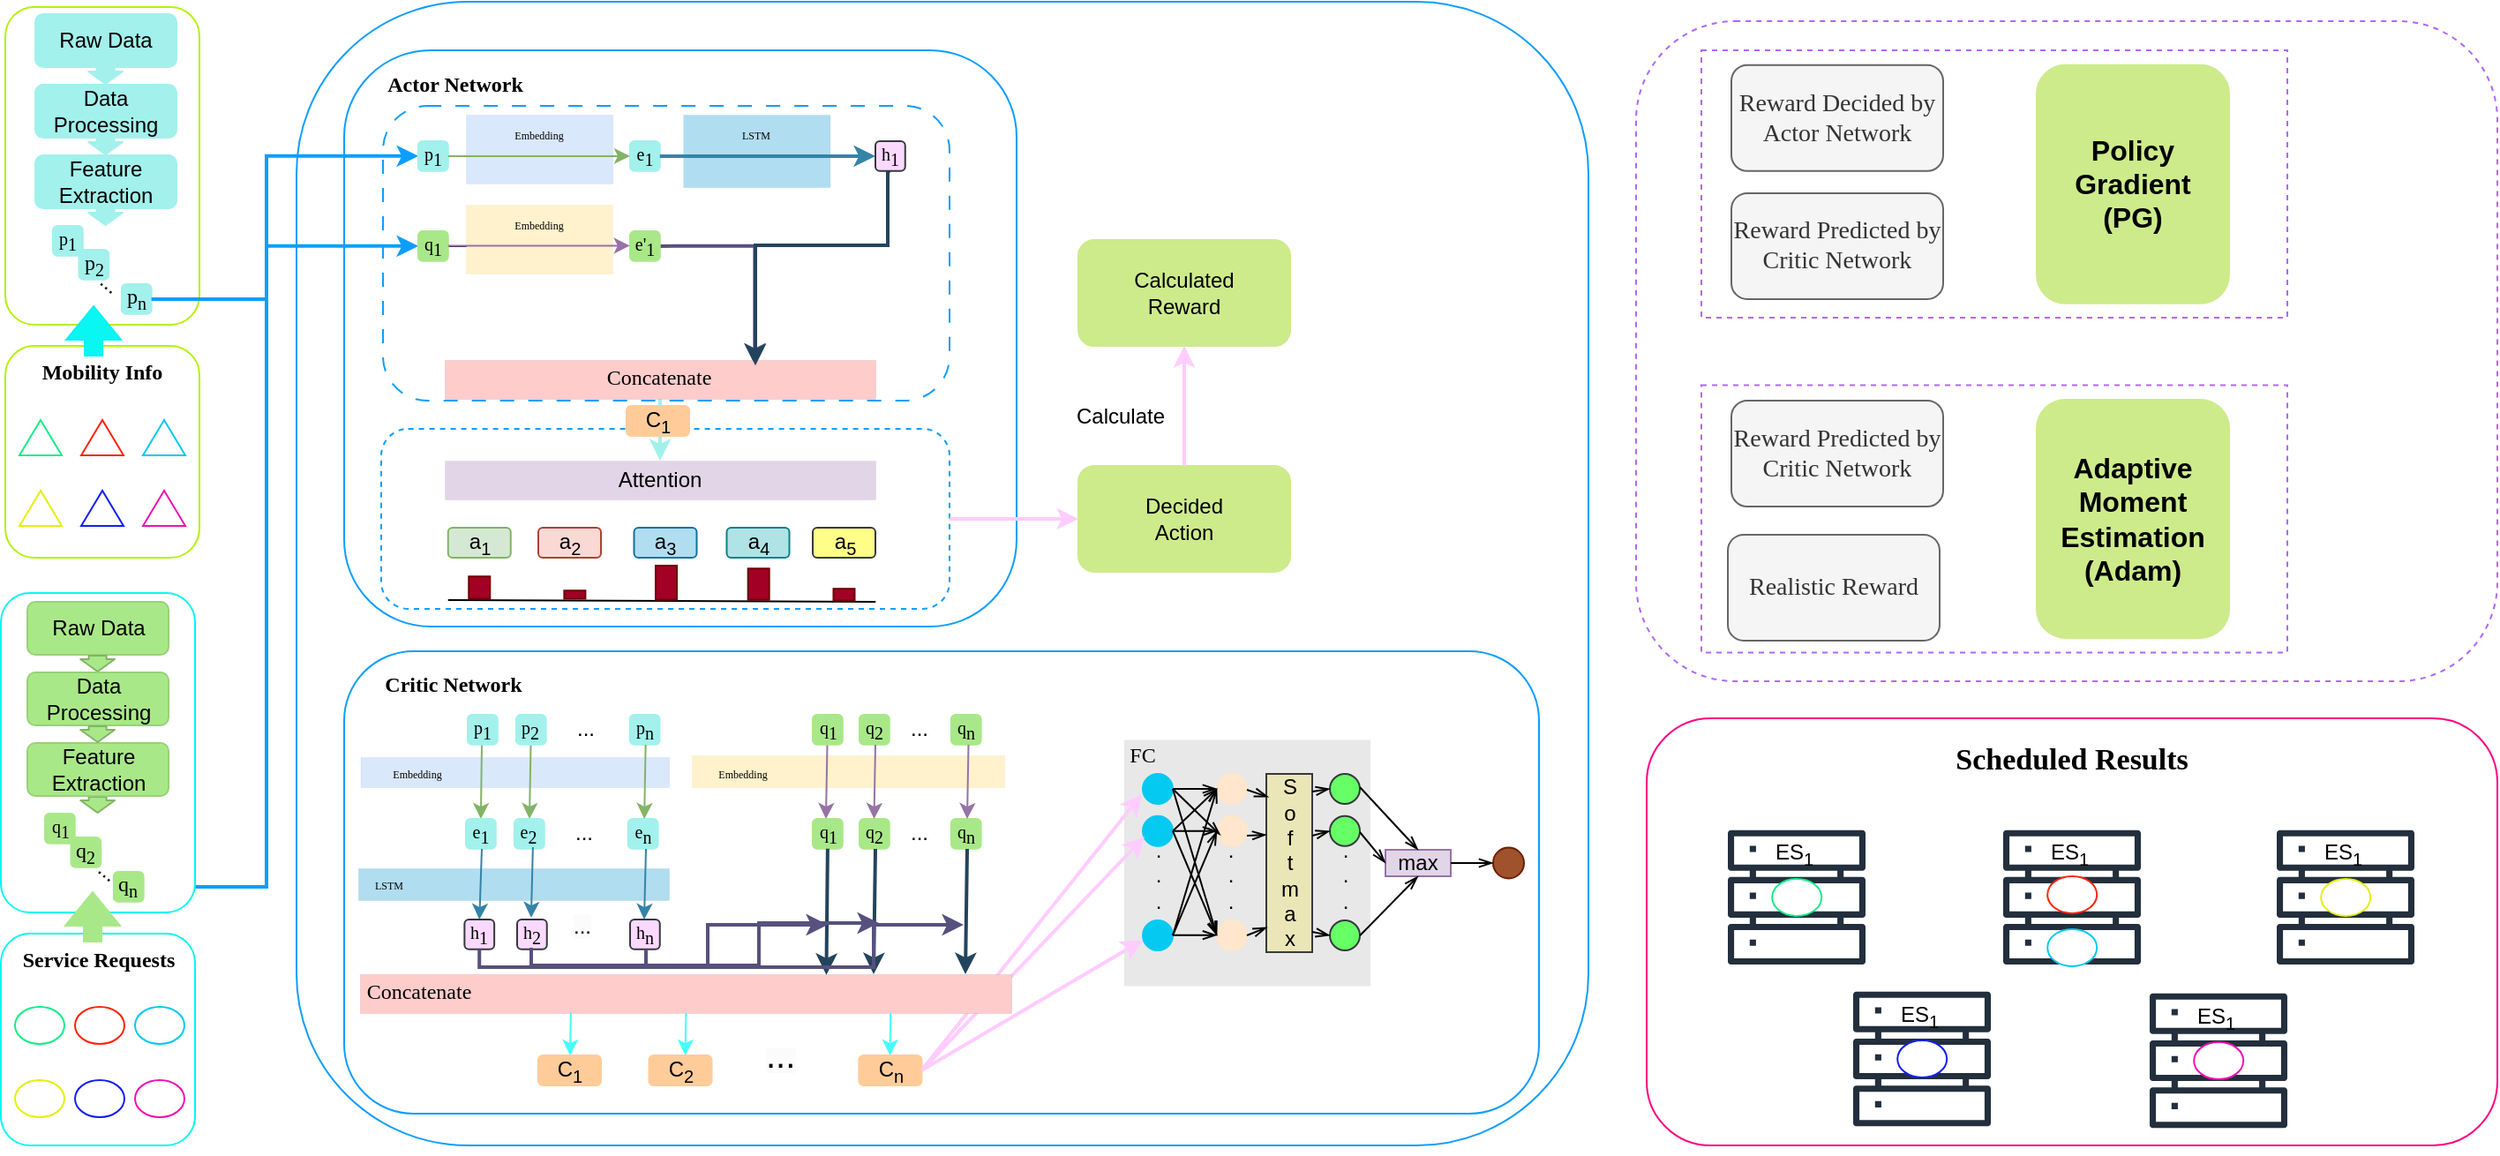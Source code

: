<mxfile version="21.7.5" type="github">
  <diagram name="第 1 页" id="aq9NHD4o_157xsU_8mPB">
    <mxGraphModel dx="1173" dy="780" grid="0" gridSize="10" guides="1" tooltips="1" connect="1" arrows="1" fold="1" page="1" pageScale="1" pageWidth="827" pageHeight="1169" math="0" shadow="0">
      <root>
        <mxCell id="0" />
        <mxCell id="1" parent="0" />
        <mxCell id="B_Na2INnCVECL0KGW9Hh-81" value="" style="rounded=1;whiteSpace=wrap;html=1;strokeWidth=1;fontFamily=Helvetica;fontSize=12;fontColor=default;fillColor=none;gradientColor=none;strokeColor=#0D9EFF;" parent="1" vertex="1">
          <mxGeometry x="235" y="221" width="732" height="648" as="geometry" />
        </mxCell>
        <mxCell id="dHo1VwkJpoXt8hlhSBSE-8" value="" style="whiteSpace=wrap;html=1;aspect=fixed;fillColor=#E8E8E8;strokeColor=#E8E8E8;" parent="1" vertex="1">
          <mxGeometry x="704.5" y="639.75" width="138.5" height="138.5" as="geometry" />
        </mxCell>
        <mxCell id="dHo1VwkJpoXt8hlhSBSE-47" value="S&lt;br&gt;o&lt;br&gt;f&lt;br&gt;t&lt;br&gt;m&lt;br&gt;a&lt;br&gt;x" style="rounded=0;whiteSpace=wrap;html=1;fillColor=#EBE6B7;strokeColor=#36393d;" parent="1" vertex="1">
          <mxGeometry x="784.5" y="658.5" width="26" height="101" as="geometry" />
        </mxCell>
        <mxCell id="dHo1VwkJpoXt8hlhSBSE-9" value="&lt;font face=&quot;Times New Roman&quot;&gt;FC&lt;/font&gt;" style="text;strokeColor=none;align=center;fillColor=none;html=1;verticalAlign=middle;whiteSpace=wrap;rounded=0;" parent="1" vertex="1">
          <mxGeometry x="700.5" y="637.5" width="27" height="21" as="geometry" />
        </mxCell>
        <mxCell id="dHo1VwkJpoXt8hlhSBSE-28" value="" style="ellipse;whiteSpace=wrap;html=1;aspect=fixed;strokeColor=#04caf1;fillColor=#04CAF1;" parent="1" vertex="1">
          <mxGeometry x="714.5" y="658.5" width="17" height="17" as="geometry" />
        </mxCell>
        <mxCell id="dHo1VwkJpoXt8hlhSBSE-29" value="" style="ellipse;whiteSpace=wrap;html=1;aspect=fixed;strokeColor=#FFE6CC;fillColor=#ffe6cc;" parent="1" vertex="1">
          <mxGeometry x="756.5" y="658.5" width="17" height="17" as="geometry" />
        </mxCell>
        <mxCell id="dHo1VwkJpoXt8hlhSBSE-30" value="" style="ellipse;whiteSpace=wrap;html=1;aspect=fixed;strokeColor=#04caf1;fillColor=#04CAF1;" parent="1" vertex="1">
          <mxGeometry x="714.5" y="682.38" width="17" height="17" as="geometry" />
        </mxCell>
        <mxCell id="dHo1VwkJpoXt8hlhSBSE-31" value="" style="ellipse;whiteSpace=wrap;html=1;aspect=fixed;strokeColor=#04caf1;fillColor=#04CAF1;" parent="1" vertex="1">
          <mxGeometry x="714.5" y="741.5" width="17" height="17" as="geometry" />
        </mxCell>
        <mxCell id="dHo1VwkJpoXt8hlhSBSE-32" value=".&lt;br&gt;.&lt;br&gt;." style="text;strokeColor=none;align=center;fillColor=none;html=1;verticalAlign=middle;whiteSpace=wrap;rounded=0;" parent="1" vertex="1">
          <mxGeometry x="715.5" y="709.5" width="15" height="13" as="geometry" />
        </mxCell>
        <mxCell id="dHo1VwkJpoXt8hlhSBSE-34" value="" style="ellipse;whiteSpace=wrap;html=1;aspect=fixed;strokeColor=#FFE6CC;fillColor=#ffe6cc;" parent="1" vertex="1">
          <mxGeometry x="756.5" y="682.38" width="17" height="17" as="geometry" />
        </mxCell>
        <mxCell id="dHo1VwkJpoXt8hlhSBSE-35" value="" style="ellipse;whiteSpace=wrap;html=1;aspect=fixed;strokeColor=#FFE6CC;fillColor=#ffe6cc;" parent="1" vertex="1">
          <mxGeometry x="756.5" y="741.5" width="17" height="17" as="geometry" />
        </mxCell>
        <mxCell id="dHo1VwkJpoXt8hlhSBSE-36" value=".&lt;br&gt;.&lt;br&gt;." style="text;strokeColor=none;align=center;fillColor=none;html=1;verticalAlign=middle;whiteSpace=wrap;rounded=0;" parent="1" vertex="1">
          <mxGeometry x="756.5" y="709.5" width="15" height="13" as="geometry" />
        </mxCell>
        <mxCell id="dHo1VwkJpoXt8hlhSBSE-37" value="" style="endArrow=openThin;html=1;rounded=0;entryX=0;entryY=0.5;entryDx=0;entryDy=0;exitX=1;exitY=0.5;exitDx=0;exitDy=0;endFill=0;" parent="1" source="dHo1VwkJpoXt8hlhSBSE-28" target="dHo1VwkJpoXt8hlhSBSE-29" edge="1">
          <mxGeometry width="50" height="50" relative="1" as="geometry">
            <mxPoint x="691.5" y="667.5" as="sourcePoint" />
            <mxPoint x="741.5" y="617.5" as="targetPoint" />
          </mxGeometry>
        </mxCell>
        <mxCell id="dHo1VwkJpoXt8hlhSBSE-38" value="" style="endArrow=openThin;html=1;rounded=0;entryX=0.118;entryY=0.635;entryDx=0;entryDy=0;exitX=1;exitY=0.5;exitDx=0;exitDy=0;endFill=0;entryPerimeter=0;" parent="1" source="dHo1VwkJpoXt8hlhSBSE-28" target="dHo1VwkJpoXt8hlhSBSE-34" edge="1">
          <mxGeometry width="50" height="50" relative="1" as="geometry">
            <mxPoint x="731.5" y="673.77" as="sourcePoint" />
            <mxPoint x="756.5" y="673.77" as="targetPoint" />
          </mxGeometry>
        </mxCell>
        <mxCell id="dHo1VwkJpoXt8hlhSBSE-39" value="" style="endArrow=openThin;html=1;rounded=0;entryX=0;entryY=0.5;entryDx=0;entryDy=0;exitX=1;exitY=0.5;exitDx=0;exitDy=0;endFill=0;" parent="1" source="dHo1VwkJpoXt8hlhSBSE-28" target="dHo1VwkJpoXt8hlhSBSE-35" edge="1">
          <mxGeometry width="50" height="50" relative="1" as="geometry">
            <mxPoint x="731.5" y="725.5" as="sourcePoint" />
            <mxPoint x="756.5" y="725.5" as="targetPoint" />
          </mxGeometry>
        </mxCell>
        <mxCell id="dHo1VwkJpoXt8hlhSBSE-40" value="" style="endArrow=openThin;html=1;rounded=0;entryX=0;entryY=0.5;entryDx=0;entryDy=0;exitX=1;exitY=0.5;exitDx=0;exitDy=0;endFill=0;" parent="1" source="dHo1VwkJpoXt8hlhSBSE-30" target="dHo1VwkJpoXt8hlhSBSE-29" edge="1">
          <mxGeometry width="50" height="50" relative="1" as="geometry">
            <mxPoint x="761.5" y="697.5" as="sourcePoint" />
            <mxPoint x="786.5" y="697.5" as="targetPoint" />
          </mxGeometry>
        </mxCell>
        <mxCell id="dHo1VwkJpoXt8hlhSBSE-41" value="" style="endArrow=openThin;html=1;rounded=0;entryX=0;entryY=0.5;entryDx=0;entryDy=0;exitX=1;exitY=0.5;exitDx=0;exitDy=0;endFill=0;" parent="1" source="dHo1VwkJpoXt8hlhSBSE-30" target="dHo1VwkJpoXt8hlhSBSE-34" edge="1">
          <mxGeometry width="50" height="50" relative="1" as="geometry">
            <mxPoint x="728.5" y="709.17" as="sourcePoint" />
            <mxPoint x="753.5" y="709.17" as="targetPoint" />
          </mxGeometry>
        </mxCell>
        <mxCell id="dHo1VwkJpoXt8hlhSBSE-42" value="" style="endArrow=openThin;html=1;rounded=0;entryX=0;entryY=0.5;entryDx=0;entryDy=0;exitX=1;exitY=0.5;exitDx=0;exitDy=0;endFill=0;" parent="1" source="dHo1VwkJpoXt8hlhSBSE-30" target="dHo1VwkJpoXt8hlhSBSE-35" edge="1">
          <mxGeometry width="50" height="50" relative="1" as="geometry">
            <mxPoint x="727.5" y="730.5" as="sourcePoint" />
            <mxPoint x="752.5" y="730.5" as="targetPoint" />
          </mxGeometry>
        </mxCell>
        <mxCell id="dHo1VwkJpoXt8hlhSBSE-43" value="" style="endArrow=openThin;html=1;rounded=0;entryX=0;entryY=0.5;entryDx=0;entryDy=0;exitX=1;exitY=0.5;exitDx=0;exitDy=0;endFill=0;" parent="1" source="dHo1VwkJpoXt8hlhSBSE-31" target="dHo1VwkJpoXt8hlhSBSE-29" edge="1">
          <mxGeometry width="50" height="50" relative="1" as="geometry">
            <mxPoint x="722.5" y="709.17" as="sourcePoint" />
            <mxPoint x="747.5" y="709.17" as="targetPoint" />
          </mxGeometry>
        </mxCell>
        <mxCell id="dHo1VwkJpoXt8hlhSBSE-44" value="" style="endArrow=openThin;html=1;rounded=0;entryX=0;entryY=0.5;entryDx=0;entryDy=0;exitX=1;exitY=0.5;exitDx=0;exitDy=0;endFill=0;" parent="1" source="dHo1VwkJpoXt8hlhSBSE-31" target="dHo1VwkJpoXt8hlhSBSE-34" edge="1">
          <mxGeometry width="50" height="50" relative="1" as="geometry">
            <mxPoint x="715.5" y="730.77" as="sourcePoint" />
            <mxPoint x="740.5" y="730.77" as="targetPoint" />
          </mxGeometry>
        </mxCell>
        <mxCell id="dHo1VwkJpoXt8hlhSBSE-45" value="" style="endArrow=openThin;html=1;rounded=0;entryX=0;entryY=0.5;entryDx=0;entryDy=0;exitX=1;exitY=0.5;exitDx=0;exitDy=0;endFill=0;" parent="1" edge="1">
          <mxGeometry width="50" height="50" relative="1" as="geometry">
            <mxPoint x="731.5" y="749.83" as="sourcePoint" />
            <mxPoint x="756.5" y="749.83" as="targetPoint" />
          </mxGeometry>
        </mxCell>
        <mxCell id="dHo1VwkJpoXt8hlhSBSE-48" value="" style="endArrow=openThin;html=1;rounded=0;entryX=0.016;entryY=0.861;entryDx=0;entryDy=0;exitX=1;exitY=0.5;exitDx=0;exitDy=0;endFill=0;entryPerimeter=0;" parent="1" source="dHo1VwkJpoXt8hlhSBSE-35" target="dHo1VwkJpoXt8hlhSBSE-47" edge="1">
          <mxGeometry width="50" height="50" relative="1" as="geometry">
            <mxPoint x="773.5" y="751.5" as="sourcePoint" />
            <mxPoint x="798.5" y="728.5" as="targetPoint" />
          </mxGeometry>
        </mxCell>
        <mxCell id="dHo1VwkJpoXt8hlhSBSE-49" value="" style="endArrow=openThin;html=1;rounded=0;entryX=0.002;entryY=0.342;entryDx=0;entryDy=0;exitX=1;exitY=0.5;exitDx=0;exitDy=0;endFill=0;entryPerimeter=0;" parent="1" target="dHo1VwkJpoXt8hlhSBSE-47" edge="1">
          <mxGeometry width="50" height="50" relative="1" as="geometry">
            <mxPoint x="773.5" y="693.5" as="sourcePoint" />
            <mxPoint x="798.5" y="670.5" as="targetPoint" />
          </mxGeometry>
        </mxCell>
        <mxCell id="dHo1VwkJpoXt8hlhSBSE-50" value="" style="endArrow=openThin;html=1;rounded=0;entryX=0.046;entryY=0.13;entryDx=0;entryDy=0;exitX=1;exitY=0.5;exitDx=0;exitDy=0;endFill=0;entryPerimeter=0;" parent="1" target="dHo1VwkJpoXt8hlhSBSE-47" edge="1">
          <mxGeometry width="50" height="50" relative="1" as="geometry">
            <mxPoint x="773.5" y="667.5" as="sourcePoint" />
            <mxPoint x="798.5" y="644.5" as="targetPoint" />
          </mxGeometry>
        </mxCell>
        <mxCell id="dHo1VwkJpoXt8hlhSBSE-54" value="" style="ellipse;whiteSpace=wrap;html=1;aspect=fixed;strokeColor=#36393d;fillColor=#66FF66;" parent="1" vertex="1">
          <mxGeometry x="820.5" y="682.38" width="17" height="17" as="geometry" />
        </mxCell>
        <mxCell id="dHo1VwkJpoXt8hlhSBSE-56" value="" style="ellipse;whiteSpace=wrap;html=1;aspect=fixed;strokeColor=#36393d;fillColor=#66FF66;" parent="1" vertex="1">
          <mxGeometry x="820.5" y="658.5" width="17" height="17" as="geometry" />
        </mxCell>
        <mxCell id="dHo1VwkJpoXt8hlhSBSE-55" value="" style="ellipse;whiteSpace=wrap;html=1;aspect=fixed;strokeColor=#36393d;fillColor=#66FF66;" parent="1" vertex="1">
          <mxGeometry x="820.5" y="741.5" width="17" height="17" as="geometry" />
        </mxCell>
        <mxCell id="dHo1VwkJpoXt8hlhSBSE-57" value=".&lt;br&gt;.&lt;br&gt;." style="text;strokeColor=none;align=center;fillColor=none;html=1;verticalAlign=middle;whiteSpace=wrap;rounded=0;" parent="1" vertex="1">
          <mxGeometry x="821.5" y="709.5" width="15" height="13" as="geometry" />
        </mxCell>
        <mxCell id="dHo1VwkJpoXt8hlhSBSE-58" value="" style="endArrow=openThin;html=1;rounded=0;entryX=0;entryY=0.5;entryDx=0;entryDy=0;exitX=1;exitY=0.5;exitDx=0;exitDy=0;endFill=0;" parent="1" target="dHo1VwkJpoXt8hlhSBSE-56" edge="1">
          <mxGeometry width="50" height="50" relative="1" as="geometry">
            <mxPoint x="810.5" y="668.5" as="sourcePoint" />
            <mxPoint x="822.5" y="672.5" as="targetPoint" />
          </mxGeometry>
        </mxCell>
        <mxCell id="dHo1VwkJpoXt8hlhSBSE-60" value="" style="endArrow=openThin;html=1;rounded=0;entryX=0;entryY=0.5;entryDx=0;entryDy=0;exitX=1;exitY=0.5;exitDx=0;exitDy=0;endFill=0;" parent="1" target="dHo1VwkJpoXt8hlhSBSE-54" edge="1">
          <mxGeometry width="50" height="50" relative="1" as="geometry">
            <mxPoint x="810.5" y="693.5" as="sourcePoint" />
            <mxPoint x="822.5" y="697.5" as="targetPoint" />
          </mxGeometry>
        </mxCell>
        <mxCell id="dHo1VwkJpoXt8hlhSBSE-61" value="" style="endArrow=openThin;html=1;rounded=0;entryX=0;entryY=0.5;entryDx=0;entryDy=0;exitX=1;exitY=0.5;exitDx=0;exitDy=0;endFill=0;" parent="1" target="dHo1VwkJpoXt8hlhSBSE-55" edge="1">
          <mxGeometry width="50" height="50" relative="1" as="geometry">
            <mxPoint x="810.5" y="748" as="sourcePoint" />
            <mxPoint x="822.5" y="752" as="targetPoint" />
          </mxGeometry>
        </mxCell>
        <mxCell id="B_Na2INnCVECL0KGW9Hh-83" value="" style="rounded=1;whiteSpace=wrap;html=1;strokeWidth=1;fontFamily=Helvetica;fontSize=12;fontColor=default;fillColor=none;gradientColor=none;strokeColor=#0D9EFF;container=0;" parent="1" vertex="1">
          <mxGeometry x="262" y="589" width="677" height="262" as="geometry" />
        </mxCell>
        <mxCell id="dHo1VwkJpoXt8hlhSBSE-94" value="" style="endArrow=classic;html=1;rounded=0;fontFamily=Helvetica;fontSize=12;fontColor=default;strokeWidth=2;fillColor=#ffcccc;strokeColor=#FFCCFF;entryX=0.706;entryY=0.408;entryDx=0;entryDy=0;entryPerimeter=0;exitX=1;exitY=0.5;exitDx=0;exitDy=0;" parent="1" source="B_Na2INnCVECL0KGW9Hh-310" edge="1">
          <mxGeometry width="50" height="50" relative="1" as="geometry">
            <mxPoint x="564.73" y="824.6" as="sourcePoint" />
            <mxPoint x="715.502" y="693.996" as="targetPoint" />
          </mxGeometry>
        </mxCell>
        <mxCell id="dHo1VwkJpoXt8hlhSBSE-62" value="" style="endArrow=classic;html=1;rounded=0;fontFamily=Helvetica;fontSize=12;fontColor=default;strokeWidth=2;fillColor=#ffcccc;strokeColor=#FFCCFF;" parent="1" edge="1">
          <mxGeometry width="50" height="50" relative="1" as="geometry">
            <mxPoint x="589.19" y="826.33" as="sourcePoint" />
            <mxPoint x="714" y="670" as="targetPoint" />
          </mxGeometry>
        </mxCell>
        <mxCell id="B_Na2INnCVECL0KGW9Hh-191" style="edgeStyle=none;rounded=0;orthogonalLoop=1;jettySize=auto;html=1;exitX=0.5;exitY=1;exitDx=0;exitDy=0;fontFamily=Helvetica;fontSize=12;fontColor=default;strokeWidth=2;strokeColor=#A2F1EC;" parent="1" source="B_Na2INnCVECL0KGW9Hh-175" target="B_Na2INnCVECL0KGW9Hh-180" edge="1">
          <mxGeometry relative="1" as="geometry" />
        </mxCell>
        <mxCell id="B_Na2INnCVECL0KGW9Hh-77" value="" style="group" parent="1" vertex="1" connectable="0">
          <mxGeometry x="70" y="224" width="110" height="312" as="geometry" />
        </mxCell>
        <mxCell id="B_Na2INnCVECL0KGW9Hh-20" value="" style="group" parent="B_Na2INnCVECL0KGW9Hh-77" vertex="1" connectable="0">
          <mxGeometry y="192" width="110" height="120" as="geometry" />
        </mxCell>
        <mxCell id="B_Na2INnCVECL0KGW9Hh-2" value="" style="rounded=1;whiteSpace=wrap;html=1;strokeColor=#b4f207;" parent="B_Na2INnCVECL0KGW9Hh-20" vertex="1">
          <mxGeometry width="110" height="120" as="geometry" />
        </mxCell>
        <mxCell id="B_Na2INnCVECL0KGW9Hh-12" value="" style="triangle;whiteSpace=wrap;html=1;rotation=-90;strokeColor=#11EE87;" parent="B_Na2INnCVECL0KGW9Hh-20" vertex="1">
          <mxGeometry x="10" y="40" width="20" height="24" as="geometry" />
        </mxCell>
        <mxCell id="B_Na2INnCVECL0KGW9Hh-13" value="&lt;font face=&quot;Times New Roman&quot;&gt;&lt;b&gt;Mobility Info&lt;/b&gt;&lt;/font&gt;" style="text;strokeColor=none;align=center;fillColor=none;html=1;verticalAlign=middle;whiteSpace=wrap;rounded=0;" parent="B_Na2INnCVECL0KGW9Hh-20" vertex="1">
          <mxGeometry x="10" width="90" height="30" as="geometry" />
        </mxCell>
        <mxCell id="B_Na2INnCVECL0KGW9Hh-14" value="" style="triangle;whiteSpace=wrap;html=1;rotation=-90;strokeColor=#FF230A;" parent="B_Na2INnCVECL0KGW9Hh-20" vertex="1">
          <mxGeometry x="45" y="40" width="20" height="24" as="geometry" />
        </mxCell>
        <mxCell id="B_Na2INnCVECL0KGW9Hh-15" value="" style="triangle;whiteSpace=wrap;html=1;rotation=-90;strokeColor=#E2F109;" parent="B_Na2INnCVECL0KGW9Hh-20" vertex="1">
          <mxGeometry x="10" y="80" width="20" height="24" as="geometry" />
        </mxCell>
        <mxCell id="B_Na2INnCVECL0KGW9Hh-16" value="" style="triangle;whiteSpace=wrap;html=1;rotation=-90;strokeColor=#111FEE;" parent="B_Na2INnCVECL0KGW9Hh-20" vertex="1">
          <mxGeometry x="45" y="80" width="20" height="24" as="geometry" />
        </mxCell>
        <mxCell id="B_Na2INnCVECL0KGW9Hh-17" value="" style="triangle;whiteSpace=wrap;html=1;rotation=-90;strokeColor=#04CAF1;" parent="B_Na2INnCVECL0KGW9Hh-20" vertex="1">
          <mxGeometry x="80" y="40" width="20" height="24" as="geometry" />
        </mxCell>
        <mxCell id="B_Na2INnCVECL0KGW9Hh-18" value="" style="triangle;whiteSpace=wrap;html=1;rotation=-90;strokeColor=#EE11B3;" parent="B_Na2INnCVECL0KGW9Hh-20" vertex="1">
          <mxGeometry x="80" y="80" width="20" height="24" as="geometry" />
        </mxCell>
        <mxCell id="B_Na2INnCVECL0KGW9Hh-23" value="" style="rounded=1;whiteSpace=wrap;html=1;strokeColor=#B4F207;" parent="B_Na2INnCVECL0KGW9Hh-77" vertex="1">
          <mxGeometry width="110" height="180" as="geometry" />
        </mxCell>
        <mxCell id="B_Na2INnCVECL0KGW9Hh-55" value="" style="group" parent="B_Na2INnCVECL0KGW9Hh-77" vertex="1" connectable="0">
          <mxGeometry x="17" y="4" width="80" height="120" as="geometry" />
        </mxCell>
        <mxCell id="B_Na2INnCVECL0KGW9Hh-56" value="" style="shape=flexArrow;endArrow=classic;html=1;rounded=1;fillColor=#A2F1EC;strokeColor=#A2F1EC;endWidth=8.4;endSize=2;" parent="B_Na2INnCVECL0KGW9Hh-55" edge="1">
          <mxGeometry width="50" height="50" relative="1" as="geometry">
            <mxPoint x="39.8" y="110" as="sourcePoint" />
            <mxPoint x="39.8" y="120" as="targetPoint" />
          </mxGeometry>
        </mxCell>
        <mxCell id="B_Na2INnCVECL0KGW9Hh-57" value="" style="group" parent="B_Na2INnCVECL0KGW9Hh-55" vertex="1" connectable="0">
          <mxGeometry width="80" height="110" as="geometry" />
        </mxCell>
        <mxCell id="B_Na2INnCVECL0KGW9Hh-62" value="" style="group" parent="B_Na2INnCVECL0KGW9Hh-57" vertex="1" connectable="0">
          <mxGeometry y="40" width="80" height="30" as="geometry" />
        </mxCell>
        <mxCell id="B_Na2INnCVECL0KGW9Hh-63" value="" style="rounded=1;whiteSpace=wrap;html=1;fillColor=#A2F1EC;strokeColor=#A2F1EC;" parent="B_Na2INnCVECL0KGW9Hh-62" vertex="1">
          <mxGeometry width="80" height="30" as="geometry" />
        </mxCell>
        <mxCell id="B_Na2INnCVECL0KGW9Hh-64" value="Data Processing" style="text;strokeColor=none;align=center;fillColor=none;html=1;verticalAlign=middle;whiteSpace=wrap;rounded=0;" parent="B_Na2INnCVECL0KGW9Hh-62" vertex="1">
          <mxGeometry x="10" width="60" height="30" as="geometry" />
        </mxCell>
        <mxCell id="B_Na2INnCVECL0KGW9Hh-65" value="" style="group" parent="B_Na2INnCVECL0KGW9Hh-57" vertex="1" connectable="0">
          <mxGeometry y="80" width="80" height="30" as="geometry" />
        </mxCell>
        <mxCell id="B_Na2INnCVECL0KGW9Hh-66" value="" style="rounded=1;whiteSpace=wrap;html=1;fillColor=#A2F1EC;strokeColor=#A2F1EC;" parent="B_Na2INnCVECL0KGW9Hh-65" vertex="1">
          <mxGeometry width="80" height="30" as="geometry" />
        </mxCell>
        <mxCell id="B_Na2INnCVECL0KGW9Hh-67" value="Feature Extraction" style="text;strokeColor=none;align=center;fillColor=none;html=1;verticalAlign=middle;whiteSpace=wrap;rounded=0;" parent="B_Na2INnCVECL0KGW9Hh-65" vertex="1">
          <mxGeometry x="10" width="60" height="30" as="geometry" />
        </mxCell>
        <mxCell id="B_Na2INnCVECL0KGW9Hh-68" value="" style="shape=flexArrow;endArrow=classic;html=1;rounded=1;fillColor=#A2F1EC;strokeColor=#A2F1EC;endWidth=8.4;endSize=2;" parent="B_Na2INnCVECL0KGW9Hh-65" edge="1">
          <mxGeometry width="50" height="50" relative="1" as="geometry">
            <mxPoint x="39.8" y="-10" as="sourcePoint" />
            <mxPoint x="39.8" as="targetPoint" />
          </mxGeometry>
        </mxCell>
        <mxCell id="B_Na2INnCVECL0KGW9Hh-59" value="" style="rounded=1;whiteSpace=wrap;html=1;fillColor=#a2f1ec;strokeColor=#A2F1EC;" parent="B_Na2INnCVECL0KGW9Hh-57" vertex="1">
          <mxGeometry width="80" height="30" as="geometry" />
        </mxCell>
        <mxCell id="B_Na2INnCVECL0KGW9Hh-60" value="Raw Data" style="text;strokeColor=none;align=center;fillColor=none;html=1;verticalAlign=middle;whiteSpace=wrap;rounded=0;" parent="B_Na2INnCVECL0KGW9Hh-57" vertex="1">
          <mxGeometry x="10" width="60" height="30" as="geometry" />
        </mxCell>
        <mxCell id="B_Na2INnCVECL0KGW9Hh-61" value="" style="shape=flexArrow;endArrow=classic;html=1;rounded=1;fillColor=#A2F1EC;strokeColor=#A2F1EC;endWidth=8.4;endSize=2;" parent="B_Na2INnCVECL0KGW9Hh-57" edge="1">
          <mxGeometry width="50" height="50" relative="1" as="geometry">
            <mxPoint x="39.8" y="30" as="sourcePoint" />
            <mxPoint x="39.8" y="40" as="targetPoint" />
          </mxGeometry>
        </mxCell>
        <mxCell id="B_Na2INnCVECL0KGW9Hh-71" value="&lt;font style=&quot;font-size: 10px;&quot; face=&quot;Times New Roman&quot;&gt;&lt;span style=&quot;font-size: 10px;&quot;&gt;p&lt;/span&gt;&lt;sub style=&quot;font-size: 10px;&quot;&gt;1&lt;/sub&gt;&lt;/font&gt;" style="whiteSpace=wrap;html=1;aspect=fixed;rounded=1;strokeColor=#A2F1EC;fillColor=#A2F1EC;" parent="B_Na2INnCVECL0KGW9Hh-77" vertex="1">
          <mxGeometry x="27" y="124" width="16.877" height="16.877" as="geometry" />
        </mxCell>
        <mxCell id="B_Na2INnCVECL0KGW9Hh-72" value="&lt;font face=&quot;Times New Roman&quot;&gt;p&lt;sub&gt;2&lt;/sub&gt;&lt;/font&gt;" style="whiteSpace=wrap;html=1;aspect=fixed;rounded=1;strokeColor=#A2F1EC;fillColor=#A2F1EC;" parent="B_Na2INnCVECL0KGW9Hh-77" vertex="1">
          <mxGeometry x="41.737" y="137.559" width="16.877" height="16.877" as="geometry" />
        </mxCell>
        <mxCell id="B_Na2INnCVECL0KGW9Hh-73" value="&lt;font face=&quot;Times New Roman&quot;&gt;p&lt;sub&gt;n&lt;/sub&gt;&lt;/font&gt;" style="whiteSpace=wrap;html=1;aspect=fixed;rounded=1;strokeColor=#A2F1EC;fillColor=#A2F1EC;" parent="B_Na2INnCVECL0KGW9Hh-77" vertex="1">
          <mxGeometry x="65.947" y="157.051" width="16.877" height="16.877" as="geometry" />
        </mxCell>
        <mxCell id="B_Na2INnCVECL0KGW9Hh-75" value="..." style="text;strokeColor=none;align=center;fillColor=none;html=1;verticalAlign=middle;whiteSpace=wrap;rounded=0;rotation=40;" parent="B_Na2INnCVECL0KGW9Hh-77" vertex="1">
          <mxGeometry x="46.998" y="154.438" width="25.263" height="4.237" as="geometry" />
        </mxCell>
        <mxCell id="B_Na2INnCVECL0KGW9Hh-76" value="" style="shape=flexArrow;endArrow=classic;html=1;rounded=0;fontFamily=Helvetica;fontSize=12;fontColor=default;strokeColor=#0af1f5;fillColor=#09F6F2;" parent="B_Na2INnCVECL0KGW9Hh-77" edge="1">
          <mxGeometry width="50" height="50" relative="1" as="geometry">
            <mxPoint x="50.04" y="198" as="sourcePoint" />
            <mxPoint x="50.04" y="169" as="targetPoint" />
          </mxGeometry>
        </mxCell>
        <mxCell id="B_Na2INnCVECL0KGW9Hh-82" value="" style="rounded=1;whiteSpace=wrap;html=1;strokeWidth=1;fontFamily=Helvetica;fontSize=12;fontColor=default;fillColor=none;gradientColor=none;strokeColor=#0D9EFF;" parent="1" vertex="1">
          <mxGeometry x="262" y="248.5" width="381" height="326.5" as="geometry" />
        </mxCell>
        <mxCell id="B_Na2INnCVECL0KGW9Hh-84" value="&lt;font face=&quot;Times New Roman&quot;&gt;&lt;b&gt;Actor Network&lt;/b&gt;&lt;/font&gt;" style="text;strokeColor=none;align=center;fillColor=none;html=1;verticalAlign=middle;whiteSpace=wrap;rounded=0;fontSize=12;fontFamily=Helvetica;fontColor=default;" parent="1" vertex="1">
          <mxGeometry x="284" y="253" width="82" height="30" as="geometry" />
        </mxCell>
        <mxCell id="B_Na2INnCVECL0KGW9Hh-85" value="&lt;font face=&quot;Times New Roman&quot;&gt;&lt;b&gt;Critic Network&lt;/b&gt;&lt;/font&gt;" style="text;strokeColor=none;align=center;fillColor=none;html=1;verticalAlign=middle;whiteSpace=wrap;rounded=0;fontSize=12;fontFamily=Helvetica;fontColor=default;" parent="1" vertex="1">
          <mxGeometry x="283" y="593" width="82" height="30" as="geometry" />
        </mxCell>
        <mxCell id="B_Na2INnCVECL0KGW9Hh-86" value="" style="rounded=1;whiteSpace=wrap;html=1;strokeWidth=1;fontFamily=Helvetica;fontSize=12;fontColor=default;fillColor=none;gradientColor=none;strokeColor=#0D9EFF;dashed=1;dashPattern=8 8;" parent="1" vertex="1">
          <mxGeometry x="284" y="280" width="321" height="167" as="geometry" />
        </mxCell>
        <mxCell id="B_Na2INnCVECL0KGW9Hh-87" value="" style="rounded=1;whiteSpace=wrap;html=1;strokeWidth=1;fontFamily=Helvetica;fontSize=12;fontColor=default;fillColor=none;gradientColor=none;strokeColor=#0D9EFF;dashed=1;" parent="1" vertex="1">
          <mxGeometry x="283" y="462.94" width="322" height="102" as="geometry" />
        </mxCell>
        <mxCell id="B_Na2INnCVECL0KGW9Hh-88" style="edgeStyle=orthogonalEdgeStyle;rounded=0;orthogonalLoop=1;jettySize=auto;html=1;exitX=1;exitY=0.5;exitDx=0;exitDy=0;fontFamily=Helvetica;fontSize=12;fontColor=default;entryX=0;entryY=0.5;entryDx=0;entryDy=0;strokeColor=#0D9EFF;strokeWidth=2;" parent="1" source="B_Na2INnCVECL0KGW9Hh-73" target="B_Na2INnCVECL0KGW9Hh-89" edge="1">
          <mxGeometry relative="1" as="geometry">
            <mxPoint x="240.286" y="324.429" as="targetPoint" />
            <Array as="points">
              <mxPoint x="218" y="390" />
              <mxPoint x="218" y="308" />
            </Array>
          </mxGeometry>
        </mxCell>
        <mxCell id="B_Na2INnCVECL0KGW9Hh-89" value="&lt;font style=&quot;font-size: 10px;&quot; face=&quot;Times New Roman&quot;&gt;&lt;span style=&quot;font-size: 10px;&quot;&gt;p&lt;/span&gt;&lt;sub style=&quot;font-size: 10px;&quot;&gt;1&lt;/sub&gt;&lt;/font&gt;" style="whiteSpace=wrap;html=1;aspect=fixed;rounded=1;strokeColor=#A2F1EC;fillColor=#A2F1EC;" parent="1" vertex="1">
          <mxGeometry x="304" y="300" width="16.877" height="16.877" as="geometry" />
        </mxCell>
        <mxCell id="B_Na2INnCVECL0KGW9Hh-90" value="" style="rounded=0;whiteSpace=wrap;html=1;strokeWidth=0;fontFamily=Helvetica;fontSize=12;fillColor=#dae8fc;strokeColor=#6c8ebf;" parent="1" vertex="1">
          <mxGeometry x="331" y="285" width="83" height="38.94" as="geometry" />
        </mxCell>
        <mxCell id="B_Na2INnCVECL0KGW9Hh-91" value="&lt;font face=&quot;Times New Roman&quot; style=&quot;font-size: 6px;&quot;&gt;Embedding&lt;/font&gt;" style="text;strokeColor=none;align=center;fillColor=none;html=1;verticalAlign=middle;whiteSpace=wrap;rounded=0;fontSize=12;fontFamily=Helvetica;fontColor=default;" parent="1" vertex="1">
          <mxGeometry x="361.25" y="290" width="22.5" height="10" as="geometry" />
        </mxCell>
        <mxCell id="B_Na2INnCVECL0KGW9Hh-92" value="&lt;font style=&quot;font-size: 10px;&quot; face=&quot;Times New Roman&quot;&gt;&lt;span style=&quot;font-size: 10px;&quot;&gt;e&lt;/span&gt;&lt;sub style=&quot;font-size: 10px;&quot;&gt;1&lt;/sub&gt;&lt;/font&gt;" style="whiteSpace=wrap;html=1;aspect=fixed;rounded=1;strokeColor=#A2F1EC;fillColor=#A2F1EC;" parent="1" vertex="1">
          <mxGeometry x="424" y="300" width="16.877" height="16.877" as="geometry" />
        </mxCell>
        <mxCell id="B_Na2INnCVECL0KGW9Hh-93" style="edgeStyle=none;rounded=0;orthogonalLoop=1;jettySize=auto;html=1;exitX=1;exitY=0.5;exitDx=0;exitDy=0;fontFamily=Helvetica;fontSize=12;fontColor=default;fillColor=#d5e8d4;strokeColor=#82b366;" parent="1" source="B_Na2INnCVECL0KGW9Hh-89" target="B_Na2INnCVECL0KGW9Hh-92" edge="1">
          <mxGeometry relative="1" as="geometry" />
        </mxCell>
        <mxCell id="B_Na2INnCVECL0KGW9Hh-96" style="edgeStyle=orthogonalEdgeStyle;rounded=0;orthogonalLoop=1;jettySize=auto;html=1;exitX=1;exitY=0.5;exitDx=0;exitDy=0;entryX=0;entryY=0.5;entryDx=0;entryDy=0;fontFamily=Helvetica;fontSize=12;fontColor=default;strokeColor=#0D9EFF;strokeWidth=2;" parent="1" source="B_Na2INnCVECL0KGW9Hh-39" target="B_Na2INnCVECL0KGW9Hh-160" edge="1">
          <mxGeometry relative="1" as="geometry">
            <Array as="points">
              <mxPoint x="218" y="723" />
              <mxPoint x="218" y="359" />
            </Array>
          </mxGeometry>
        </mxCell>
        <mxCell id="B_Na2INnCVECL0KGW9Hh-173" value="" style="edgeStyle=orthogonalEdgeStyle;rounded=0;orthogonalLoop=1;jettySize=auto;html=1;fontFamily=Helvetica;fontSize=12;fontColor=default;" parent="1" source="B_Na2INnCVECL0KGW9Hh-160" target="B_Na2INnCVECL0KGW9Hh-162" edge="1">
          <mxGeometry relative="1" as="geometry" />
        </mxCell>
        <mxCell id="B_Na2INnCVECL0KGW9Hh-160" value="&lt;font style=&quot;font-size: 10px;&quot; face=&quot;Times New Roman&quot;&gt;q&lt;sub style=&quot;font-size: 10px;&quot;&gt;1&lt;/sub&gt;&lt;/font&gt;" style="whiteSpace=wrap;html=1;aspect=fixed;rounded=1;strokeColor=#A9E889;fillColor=#A9E889;" parent="1" vertex="1">
          <mxGeometry x="304" y="351" width="16.877" height="16.877" as="geometry" />
        </mxCell>
        <mxCell id="B_Na2INnCVECL0KGW9Hh-172" style="edgeStyle=orthogonalEdgeStyle;rounded=0;orthogonalLoop=1;jettySize=auto;html=1;exitX=1;exitY=0.5;exitDx=0;exitDy=0;entryX=0.72;entryY=0.123;entryDx=0;entryDy=0;fontFamily=Helvetica;fontSize=12;fontColor=default;strokeWidth=2;fillColor=#d0cee2;strokeColor=#56517e;entryPerimeter=0;" parent="1" source="B_Na2INnCVECL0KGW9Hh-163" target="B_Na2INnCVECL0KGW9Hh-175" edge="1">
          <mxGeometry relative="1" as="geometry">
            <mxPoint x="496.499" y="389" as="targetPoint" />
          </mxGeometry>
        </mxCell>
        <mxCell id="B_Na2INnCVECL0KGW9Hh-163" value="&lt;font style=&quot;font-size: 10px;&quot; face=&quot;Times New Roman&quot;&gt;&lt;span style=&quot;font-size: 10px;&quot;&gt;e&#39;&lt;/span&gt;&lt;sub style=&quot;font-size: 10px;&quot;&gt;1&lt;/sub&gt;&lt;/font&gt;" style="whiteSpace=wrap;html=1;aspect=fixed;rounded=1;strokeColor=#A9E889;fillColor=#A9E889;" parent="1" vertex="1">
          <mxGeometry x="424" y="351" width="16.877" height="16.877" as="geometry" />
        </mxCell>
        <mxCell id="B_Na2INnCVECL0KGW9Hh-167" value="" style="group" parent="1" vertex="1" connectable="0">
          <mxGeometry x="331" y="336" width="83" height="38.94" as="geometry" />
        </mxCell>
        <mxCell id="B_Na2INnCVECL0KGW9Hh-161" value="" style="rounded=0;whiteSpace=wrap;html=1;strokeWidth=0;fontFamily=Helvetica;fontSize=12;fillColor=#fff2cc;strokeColor=#d6b656;" parent="B_Na2INnCVECL0KGW9Hh-167" vertex="1">
          <mxGeometry width="83" height="38.94" as="geometry" />
        </mxCell>
        <mxCell id="B_Na2INnCVECL0KGW9Hh-162" value="&lt;font face=&quot;Times New Roman&quot; style=&quot;font-size: 6px;&quot;&gt;Embedding&lt;/font&gt;" style="text;strokeColor=none;align=center;fillColor=none;html=1;verticalAlign=middle;whiteSpace=wrap;rounded=0;fontSize=12;fontFamily=Helvetica;fontColor=default;" parent="B_Na2INnCVECL0KGW9Hh-167" vertex="1">
          <mxGeometry x="30.25" y="5" width="22.5" height="10" as="geometry" />
        </mxCell>
        <mxCell id="B_Na2INnCVECL0KGW9Hh-168" value="" style="group;fillColor=none;" parent="1" vertex="1" connectable="0">
          <mxGeometry x="454.17" y="285" width="83" height="41" as="geometry" />
        </mxCell>
        <mxCell id="B_Na2INnCVECL0KGW9Hh-169" value="" style="rounded=0;whiteSpace=wrap;html=1;strokeWidth=0;fontFamily=Helvetica;fontSize=12;fillColor=#b1ddf0;strokeColor=#10739e;" parent="B_Na2INnCVECL0KGW9Hh-168" vertex="1">
          <mxGeometry width="83" height="41" as="geometry" />
        </mxCell>
        <mxCell id="B_Na2INnCVECL0KGW9Hh-170" value="&lt;font face=&quot;Times New Roman&quot; style=&quot;font-size: 6px;&quot;&gt;LSTM&lt;/font&gt;" style="text;strokeColor=none;align=center;fillColor=none;html=1;verticalAlign=middle;whiteSpace=wrap;rounded=0;fontSize=12;fontFamily=Helvetica;fontColor=default;" parent="B_Na2INnCVECL0KGW9Hh-168" vertex="1">
          <mxGeometry x="30.25" y="4.995" width="22.5" height="10.529" as="geometry" />
        </mxCell>
        <mxCell id="B_Na2INnCVECL0KGW9Hh-164" style="edgeStyle=none;rounded=0;orthogonalLoop=1;jettySize=auto;html=1;exitX=1;exitY=0.5;exitDx=0;exitDy=0;fontFamily=Helvetica;fontSize=12;fontColor=default;fillColor=#e1d5e7;strokeColor=#9673a6;" parent="1" edge="1">
          <mxGeometry relative="1" as="geometry">
            <mxPoint x="320.88" y="359.2" as="sourcePoint" />
            <mxPoint x="423.88" y="359.2" as="targetPoint" />
          </mxGeometry>
        </mxCell>
        <mxCell id="B_Na2INnCVECL0KGW9Hh-174" value="" style="group" parent="1" vertex="1" connectable="0">
          <mxGeometry x="399" y="424" width="164" height="47" as="geometry" />
        </mxCell>
        <mxCell id="B_Na2INnCVECL0KGW9Hh-175" value="" style="rounded=0;whiteSpace=wrap;html=1;strokeWidth=0;fontFamily=Helvetica;fontSize=12;fillColor=#ffcccc;strokeColor=#36393d;" parent="B_Na2INnCVECL0KGW9Hh-174" vertex="1">
          <mxGeometry x="-80" width="244" height="22" as="geometry" />
        </mxCell>
        <mxCell id="B_Na2INnCVECL0KGW9Hh-176" value="&lt;font face=&quot;Times New Roman&quot;&gt;Concatenate&lt;/font&gt;" style="text;strokeColor=none;align=center;fillColor=none;html=1;verticalAlign=middle;whiteSpace=wrap;rounded=0;fontSize=12;fontFamily=Helvetica;fontColor=default;" parent="B_Na2INnCVECL0KGW9Hh-174" vertex="1">
          <mxGeometry x="30.25" y="5" width="22.5" height="10" as="geometry" />
        </mxCell>
        <mxCell id="B_Na2INnCVECL0KGW9Hh-189" value="C&lt;sub&gt;1&lt;/sub&gt;" style="rounded=1;whiteSpace=wrap;html=1;strokeWidth=1;fontFamily=Helvetica;fontSize=12;fillColor=#ffcc99;strokeColor=#FFCC99;" parent="B_Na2INnCVECL0KGW9Hh-174" vertex="1">
          <mxGeometry x="23" y="26" width="35.5" height="17" as="geometry" />
        </mxCell>
        <mxCell id="B_Na2INnCVECL0KGW9Hh-190" style="edgeStyle=none;rounded=0;orthogonalLoop=1;jettySize=auto;html=1;exitX=0;exitY=0;exitDx=0;exitDy=0;fontFamily=Helvetica;fontSize=12;fontColor=default;" parent="B_Na2INnCVECL0KGW9Hh-174" source="B_Na2INnCVECL0KGW9Hh-189" target="B_Na2INnCVECL0KGW9Hh-189" edge="1">
          <mxGeometry relative="1" as="geometry" />
        </mxCell>
        <mxCell id="B_Na2INnCVECL0KGW9Hh-180" value="Attention" style="rounded=0;whiteSpace=wrap;html=1;strokeWidth=0;fontFamily=Helvetica;fontSize=12;fillColor=#e1d5e7;strokeColor=#9673a6;" parent="1" vertex="1">
          <mxGeometry x="319" y="481" width="244" height="22" as="geometry" />
        </mxCell>
        <mxCell id="B_Na2INnCVECL0KGW9Hh-193" value="a&lt;sub&gt;1&lt;/sub&gt;" style="rounded=1;whiteSpace=wrap;html=1;strokeWidth=1;fontFamily=Helvetica;fontSize=12;fillColor=#d5e8d4;strokeColor=#82b366;" parent="1" vertex="1">
          <mxGeometry x="320.88" y="519" width="35.5" height="17" as="geometry" />
        </mxCell>
        <mxCell id="B_Na2INnCVECL0KGW9Hh-198" value="a&lt;sub&gt;3&lt;/sub&gt;" style="rounded=1;whiteSpace=wrap;html=1;strokeWidth=1;fontFamily=Helvetica;fontSize=12;fillColor=#b1ddf0;strokeColor=#10739e;" parent="1" vertex="1">
          <mxGeometry x="426.25" y="519" width="35.5" height="17" as="geometry" />
        </mxCell>
        <mxCell id="B_Na2INnCVECL0KGW9Hh-199" value="a&lt;sub&gt;2&lt;/sub&gt;" style="rounded=1;whiteSpace=wrap;html=1;strokeWidth=1;fontFamily=Helvetica;fontSize=12;fillColor=#fad9d5;strokeColor=#ae4132;" parent="1" vertex="1">
          <mxGeometry x="372" y="519" width="35.5" height="17" as="geometry" />
        </mxCell>
        <mxCell id="B_Na2INnCVECL0KGW9Hh-200" value="a&lt;sub&gt;5&lt;/sub&gt;" style="rounded=1;whiteSpace=wrap;html=1;strokeWidth=1;fontFamily=Helvetica;fontSize=12;fillColor=#ffff88;strokeColor=#36393d;" parent="1" vertex="1">
          <mxGeometry x="527.5" y="519" width="35.5" height="17" as="geometry" />
        </mxCell>
        <mxCell id="B_Na2INnCVECL0KGW9Hh-201" value="a&lt;sub&gt;4&lt;/sub&gt;" style="rounded=1;whiteSpace=wrap;html=1;strokeWidth=1;fontFamily=Helvetica;fontSize=12;fillColor=#b0e3e6;strokeColor=#0e8088;" parent="1" vertex="1">
          <mxGeometry x="478.75" y="519" width="35.5" height="17" as="geometry" />
        </mxCell>
        <mxCell id="B_Na2INnCVECL0KGW9Hh-205" value="" style="endArrow=none;html=1;rounded=0;fontFamily=Helvetica;fontSize=12;fontColor=default;entryX=0.87;entryY=0.961;entryDx=0;entryDy=0;entryPerimeter=0;" parent="1" target="B_Na2INnCVECL0KGW9Hh-87" edge="1">
          <mxGeometry width="50" height="50" relative="1" as="geometry">
            <mxPoint x="320.88" y="560" as="sourcePoint" />
            <mxPoint x="490" y="558" as="targetPoint" />
          </mxGeometry>
        </mxCell>
        <mxCell id="B_Na2INnCVECL0KGW9Hh-208" value="" style="rounded=0;whiteSpace=wrap;html=1;strokeWidth=1;fontFamily=Helvetica;fontSize=12;fontColor=#ffffff;fillColor=#a20025;rotation=-90;strokeColor=#6F0000;" parent="1" vertex="1">
          <mxGeometry x="332.32" y="546.94" width="12.62" height="12" as="geometry" />
        </mxCell>
        <mxCell id="B_Na2INnCVECL0KGW9Hh-209" value="" style="rounded=0;whiteSpace=wrap;html=1;strokeWidth=1;fontFamily=Helvetica;fontSize=12;fontColor=#ffffff;fillColor=#a20025;rotation=-90;strokeColor=#6F0000;" parent="1" vertex="1">
          <mxGeometry x="390.38" y="550.94" width="4.62" height="12" as="geometry" />
        </mxCell>
        <mxCell id="B_Na2INnCVECL0KGW9Hh-210" value="" style="rounded=0;whiteSpace=wrap;html=1;strokeWidth=1;fontFamily=Helvetica;fontSize=12;fontColor=#ffffff;fillColor=#a20025;rotation=-90;strokeColor=#6F0000;" parent="1" vertex="1">
          <mxGeometry x="434.83" y="544.17" width="19.34" height="12" as="geometry" />
        </mxCell>
        <mxCell id="B_Na2INnCVECL0KGW9Hh-211" value="" style="rounded=0;whiteSpace=wrap;html=1;strokeWidth=1;fontFamily=Helvetica;fontSize=12;fontColor=#ffffff;fillColor=#a20025;rotation=-90;strokeColor=#6F0000;" parent="1" vertex="1">
          <mxGeometry x="488" y="545" width="17.68" height="12" as="geometry" />
        </mxCell>
        <mxCell id="B_Na2INnCVECL0KGW9Hh-212" value="" style="rounded=0;whiteSpace=wrap;html=1;strokeWidth=1;fontFamily=Helvetica;fontSize=12;fontColor=#ffffff;fillColor=#a20025;rotation=-90;strokeColor=#6F0000;" parent="1" vertex="1">
          <mxGeometry x="541.91" y="550.94" width="6.68" height="12" as="geometry" />
        </mxCell>
        <mxCell id="B_Na2INnCVECL0KGW9Hh-253" value="" style="group" parent="1" vertex="1" connectable="0">
          <mxGeometry x="271.26" y="649" width="174.74" height="17" as="geometry" />
        </mxCell>
        <mxCell id="B_Na2INnCVECL0KGW9Hh-250" value="" style="rounded=0;whiteSpace=wrap;html=1;strokeWidth=0;fontFamily=Helvetica;fontSize=12;fillColor=#dae8fc;strokeColor=#6c8ebf;" parent="B_Na2INnCVECL0KGW9Hh-253" vertex="1">
          <mxGeometry width="174.74" height="17" as="geometry" />
        </mxCell>
        <mxCell id="B_Na2INnCVECL0KGW9Hh-251" value="&lt;font face=&quot;Times New Roman&quot; style=&quot;font-size: 6px;&quot;&gt;Embedding&lt;/font&gt;" style="text;strokeColor=none;align=center;fillColor=none;html=1;verticalAlign=middle;whiteSpace=wrap;rounded=0;fontSize=12;fontFamily=Helvetica;fontColor=default;" parent="B_Na2INnCVECL0KGW9Hh-253" vertex="1">
          <mxGeometry x="20.604" y="3" width="23.179" height="10" as="geometry" />
        </mxCell>
        <mxCell id="B_Na2INnCVECL0KGW9Hh-284" style="edgeStyle=none;rounded=0;orthogonalLoop=1;jettySize=auto;html=1;exitX=1;exitY=0.5;exitDx=0;exitDy=0;fontFamily=Helvetica;fontSize=12;fontColor=default;fillColor=#d5e8d4;strokeColor=#82b366;entryX=0.5;entryY=0;entryDx=0;entryDy=0;" parent="B_Na2INnCVECL0KGW9Hh-253" target="B_Na2INnCVECL0KGW9Hh-274" edge="1">
          <mxGeometry relative="1" as="geometry">
            <mxPoint x="68.74" y="-7" as="sourcePoint" />
            <mxPoint x="69.74" y="23" as="targetPoint" />
          </mxGeometry>
        </mxCell>
        <mxCell id="B_Na2INnCVECL0KGW9Hh-285" style="edgeStyle=none;rounded=0;orthogonalLoop=1;jettySize=auto;html=1;exitX=1;exitY=0.5;exitDx=0;exitDy=0;fontFamily=Helvetica;fontSize=12;fontColor=default;fillColor=#d5e8d4;strokeColor=#82b366;entryX=0.5;entryY=0;entryDx=0;entryDy=0;" parent="B_Na2INnCVECL0KGW9Hh-253" edge="1">
          <mxGeometry relative="1" as="geometry">
            <mxPoint x="96.48" y="-7" as="sourcePoint" />
            <mxPoint x="95.74" y="35" as="targetPoint" />
          </mxGeometry>
        </mxCell>
        <mxCell id="B_Na2INnCVECL0KGW9Hh-254" value="" style="group" parent="1" vertex="1" connectable="0">
          <mxGeometry x="459" y="648" width="177" height="18" as="geometry" />
        </mxCell>
        <mxCell id="B_Na2INnCVECL0KGW9Hh-255" value="" style="rounded=0;whiteSpace=wrap;html=1;strokeWidth=0;fontFamily=Helvetica;fontSize=12;fillColor=#fff2cc;strokeColor=#d6b656;" parent="B_Na2INnCVECL0KGW9Hh-254" vertex="1">
          <mxGeometry width="177" height="18" as="geometry" />
        </mxCell>
        <mxCell id="B_Na2INnCVECL0KGW9Hh-256" value="&lt;font face=&quot;Times New Roman&quot; style=&quot;font-size: 6px;&quot;&gt;Embedding&lt;/font&gt;" style="text;strokeColor=none;align=center;fillColor=none;html=1;verticalAlign=middle;whiteSpace=wrap;rounded=0;fontSize=12;fontFamily=Helvetica;fontColor=default;" parent="B_Na2INnCVECL0KGW9Hh-254" vertex="1">
          <mxGeometry x="4.866" y="6.822" width="47.982" height="4.351" as="geometry" />
        </mxCell>
        <mxCell id="B_Na2INnCVECL0KGW9Hh-289" style="edgeStyle=none;rounded=0;orthogonalLoop=1;jettySize=auto;html=1;exitX=1;exitY=0.5;exitDx=0;exitDy=0;fontFamily=Helvetica;fontSize=12;fontColor=default;fillColor=#d5e8d4;strokeColor=#9673A6;entryX=0.5;entryY=0;entryDx=0;entryDy=0;" parent="B_Na2INnCVECL0KGW9Hh-254" edge="1">
          <mxGeometry relative="1" as="geometry">
            <mxPoint x="76.74" y="-6" as="sourcePoint" />
            <mxPoint x="76" y="36" as="targetPoint" />
          </mxGeometry>
        </mxCell>
        <mxCell id="B_Na2INnCVECL0KGW9Hh-270" value="" style="group" parent="1" vertex="1" connectable="0">
          <mxGeometry x="527.5" y="625" width="95.327" height="16.877" as="geometry" />
        </mxCell>
        <mxCell id="B_Na2INnCVECL0KGW9Hh-219" value="&lt;font style=&quot;font-size: 10px;&quot; face=&quot;Times New Roman&quot;&gt;q&lt;sub style=&quot;font-size: 10px;&quot;&gt;1&lt;/sub&gt;&lt;/font&gt;" style="whiteSpace=wrap;html=1;aspect=fixed;rounded=1;strokeColor=#A9E889;fillColor=#A9E889;" parent="B_Na2INnCVECL0KGW9Hh-270" vertex="1">
          <mxGeometry width="16.877" height="16.877" as="geometry" />
        </mxCell>
        <mxCell id="B_Na2INnCVECL0KGW9Hh-263" value="&lt;font style=&quot;font-size: 10px;&quot; face=&quot;Times New Roman&quot;&gt;q&lt;sub style=&quot;font-size: 10px;&quot;&gt;2&lt;/sub&gt;&lt;/font&gt;" style="whiteSpace=wrap;html=1;aspect=fixed;rounded=1;strokeColor=#A9E889;fillColor=#A9E889;" parent="B_Na2INnCVECL0KGW9Hh-270" vertex="1">
          <mxGeometry x="26.5" width="16.877" height="16.877" as="geometry" />
        </mxCell>
        <mxCell id="B_Na2INnCVECL0KGW9Hh-264" value="&lt;font style=&quot;font-size: 10px;&quot; face=&quot;Times New Roman&quot;&gt;q&lt;sub style=&quot;font-size: 10px;&quot;&gt;n&lt;/sub&gt;&lt;/font&gt;" style="whiteSpace=wrap;html=1;aspect=fixed;rounded=1;strokeColor=#A9E889;fillColor=#A9E889;" parent="B_Na2INnCVECL0KGW9Hh-270" vertex="1">
          <mxGeometry x="78.45" width="16.877" height="16.877" as="geometry" />
        </mxCell>
        <mxCell id="B_Na2INnCVECL0KGW9Hh-267" value="..." style="text;strokeColor=none;align=center;fillColor=none;html=1;verticalAlign=middle;whiteSpace=wrap;rounded=0;fontSize=12;fontFamily=Helvetica;fontColor=default;" parent="B_Na2INnCVECL0KGW9Hh-270" vertex="1">
          <mxGeometry x="43.38" y="2.94" width="34" height="11" as="geometry" />
        </mxCell>
        <mxCell id="B_Na2INnCVECL0KGW9Hh-272" value="" style="group" parent="1" vertex="1" connectable="0">
          <mxGeometry x="332" y="625" width="108.757" height="16.877" as="geometry" />
        </mxCell>
        <mxCell id="B_Na2INnCVECL0KGW9Hh-249" value="&lt;font style=&quot;font-size: 10px;&quot; face=&quot;Times New Roman&quot;&gt;&lt;span style=&quot;font-size: 10px;&quot;&gt;p&lt;/span&gt;&lt;sub style=&quot;font-size: 10px;&quot;&gt;1&lt;/sub&gt;&lt;/font&gt;" style="whiteSpace=wrap;html=1;aspect=fixed;rounded=1;strokeColor=#A2F1EC;fillColor=#A2F1EC;" parent="B_Na2INnCVECL0KGW9Hh-272" vertex="1">
          <mxGeometry width="16.877" height="16.877" as="geometry" />
        </mxCell>
        <mxCell id="B_Na2INnCVECL0KGW9Hh-265" value="&lt;font style=&quot;font-size: 10px;&quot; face=&quot;Times New Roman&quot;&gt;&lt;span style=&quot;font-size: 10px;&quot;&gt;p&lt;/span&gt;&lt;sub style=&quot;font-size: 10px;&quot;&gt;2&lt;/sub&gt;&lt;/font&gt;" style="whiteSpace=wrap;html=1;aspect=fixed;rounded=1;strokeColor=#A2F1EC;fillColor=#A2F1EC;" parent="B_Na2INnCVECL0KGW9Hh-272" vertex="1">
          <mxGeometry x="27.47" width="16.877" height="16.877" as="geometry" />
        </mxCell>
        <mxCell id="B_Na2INnCVECL0KGW9Hh-266" value="&lt;font style=&quot;font-size: 10px;&quot; face=&quot;Times New Roman&quot;&gt;&lt;span style=&quot;font-size: 10px;&quot;&gt;p&lt;/span&gt;&lt;sub style=&quot;font-size: 10px;&quot;&gt;n&lt;/sub&gt;&lt;/font&gt;" style="whiteSpace=wrap;html=1;aspect=fixed;rounded=1;strokeColor=#A2F1EC;fillColor=#A2F1EC;" parent="B_Na2INnCVECL0KGW9Hh-272" vertex="1">
          <mxGeometry x="91.88" width="16.877" height="16.877" as="geometry" />
        </mxCell>
        <mxCell id="B_Na2INnCVECL0KGW9Hh-268" value="..." style="text;strokeColor=none;align=center;fillColor=none;html=1;verticalAlign=middle;whiteSpace=wrap;rounded=0;fontSize=12;fontFamily=Helvetica;fontColor=default;" parent="B_Na2INnCVECL0KGW9Hh-272" vertex="1">
          <mxGeometry x="49.88" y="2.94" width="34" height="11" as="geometry" />
        </mxCell>
        <mxCell id="B_Na2INnCVECL0KGW9Hh-273" value="" style="group" parent="1" vertex="1" connectable="0">
          <mxGeometry x="331" y="684" width="108.757" height="16.877" as="geometry" />
        </mxCell>
        <mxCell id="B_Na2INnCVECL0KGW9Hh-274" value="&lt;font style=&quot;font-size: 10px;&quot; face=&quot;Times New Roman&quot;&gt;&lt;span style=&quot;font-size: 10px;&quot;&gt;e&lt;/span&gt;&lt;sub style=&quot;font-size: 10px;&quot;&gt;1&lt;/sub&gt;&lt;/font&gt;" style="whiteSpace=wrap;html=1;aspect=fixed;rounded=1;strokeColor=#A2F1EC;fillColor=#A2F1EC;" parent="B_Na2INnCVECL0KGW9Hh-273" vertex="1">
          <mxGeometry width="16.877" height="16.877" as="geometry" />
        </mxCell>
        <mxCell id="B_Na2INnCVECL0KGW9Hh-275" value="&lt;font style=&quot;font-size: 10px;&quot; face=&quot;Times New Roman&quot;&gt;&lt;span style=&quot;font-size: 10px;&quot;&gt;e&lt;/span&gt;&lt;sub style=&quot;font-size: 10px;&quot;&gt;2&lt;/sub&gt;&lt;/font&gt;" style="whiteSpace=wrap;html=1;aspect=fixed;rounded=1;strokeColor=#A2F1EC;fillColor=#A2F1EC;" parent="B_Na2INnCVECL0KGW9Hh-273" vertex="1">
          <mxGeometry x="27.47" width="16.877" height="16.877" as="geometry" />
        </mxCell>
        <mxCell id="B_Na2INnCVECL0KGW9Hh-276" value="&lt;font style=&quot;font-size: 10px;&quot; face=&quot;Times New Roman&quot;&gt;&lt;span style=&quot;font-size: 10px;&quot;&gt;e&lt;/span&gt;&lt;sub style=&quot;font-size: 10px;&quot;&gt;n&lt;/sub&gt;&lt;/font&gt;" style="whiteSpace=wrap;html=1;aspect=fixed;rounded=1;strokeColor=#A2F1EC;fillColor=#A2F1EC;" parent="B_Na2INnCVECL0KGW9Hh-273" vertex="1">
          <mxGeometry x="91.88" width="16.877" height="16.877" as="geometry" />
        </mxCell>
        <mxCell id="B_Na2INnCVECL0KGW9Hh-277" value="..." style="text;strokeColor=none;align=center;fillColor=none;html=1;verticalAlign=middle;whiteSpace=wrap;rounded=0;fontSize=12;fontFamily=Helvetica;fontColor=default;" parent="B_Na2INnCVECL0KGW9Hh-273" vertex="1">
          <mxGeometry x="49.88" y="2.94" width="34" height="11" as="geometry" />
        </mxCell>
        <mxCell id="B_Na2INnCVECL0KGW9Hh-279" value="" style="group" parent="1" vertex="1" connectable="0">
          <mxGeometry x="527.5" y="684" width="95.327" height="16.877" as="geometry" />
        </mxCell>
        <mxCell id="B_Na2INnCVECL0KGW9Hh-280" value="&lt;font style=&quot;font-size: 10px;&quot; face=&quot;Times New Roman&quot;&gt;q&lt;sub style=&quot;font-size: 10px;&quot;&gt;1&lt;/sub&gt;&lt;/font&gt;" style="whiteSpace=wrap;html=1;aspect=fixed;rounded=1;strokeColor=#A9E889;fillColor=#A9E889;" parent="B_Na2INnCVECL0KGW9Hh-279" vertex="1">
          <mxGeometry width="16.877" height="16.877" as="geometry" />
        </mxCell>
        <mxCell id="B_Na2INnCVECL0KGW9Hh-281" value="&lt;font style=&quot;font-size: 10px;&quot; face=&quot;Times New Roman&quot;&gt;q&lt;sub style=&quot;font-size: 10px;&quot;&gt;2&lt;/sub&gt;&lt;/font&gt;" style="whiteSpace=wrap;html=1;aspect=fixed;rounded=1;strokeColor=#A9E889;fillColor=#A9E889;" parent="B_Na2INnCVECL0KGW9Hh-279" vertex="1">
          <mxGeometry x="26.5" width="16.877" height="16.877" as="geometry" />
        </mxCell>
        <mxCell id="B_Na2INnCVECL0KGW9Hh-282" value="&lt;font style=&quot;font-size: 10px;&quot; face=&quot;Times New Roman&quot;&gt;q&lt;sub style=&quot;font-size: 10px;&quot;&gt;n&lt;/sub&gt;&lt;/font&gt;" style="whiteSpace=wrap;html=1;aspect=fixed;rounded=1;strokeColor=#A9E889;fillColor=#A9E889;" parent="B_Na2INnCVECL0KGW9Hh-279" vertex="1">
          <mxGeometry x="78.45" width="16.877" height="16.877" as="geometry" />
        </mxCell>
        <mxCell id="B_Na2INnCVECL0KGW9Hh-283" value="..." style="text;strokeColor=none;align=center;fillColor=none;html=1;verticalAlign=middle;whiteSpace=wrap;rounded=0;fontSize=12;fontFamily=Helvetica;fontColor=default;" parent="B_Na2INnCVECL0KGW9Hh-279" vertex="1">
          <mxGeometry x="43.38" y="2.94" width="34" height="11" as="geometry" />
        </mxCell>
        <mxCell id="B_Na2INnCVECL0KGW9Hh-286" style="edgeStyle=none;rounded=0;orthogonalLoop=1;jettySize=auto;html=1;exitX=1;exitY=0.5;exitDx=0;exitDy=0;fontFamily=Helvetica;fontSize=12;fontColor=default;fillColor=#d5e8d4;strokeColor=#82b366;" parent="1" edge="1">
          <mxGeometry relative="1" as="geometry">
            <mxPoint x="432.81" y="642" as="sourcePoint" />
            <mxPoint x="432.07" y="684" as="targetPoint" />
          </mxGeometry>
        </mxCell>
        <mxCell id="B_Na2INnCVECL0KGW9Hh-288" style="edgeStyle=none;rounded=0;orthogonalLoop=1;jettySize=auto;html=1;exitX=1;exitY=0.5;exitDx=0;exitDy=0;fontFamily=Helvetica;fontSize=12;fontColor=default;fillColor=#d5e8d4;strokeColor=#9673A6;entryX=0.5;entryY=0;entryDx=0;entryDy=0;" parent="1" edge="1">
          <mxGeometry relative="1" as="geometry">
            <mxPoint x="563" y="642" as="sourcePoint" />
            <mxPoint x="562.26" y="684" as="targetPoint" />
          </mxGeometry>
        </mxCell>
        <mxCell id="B_Na2INnCVECL0KGW9Hh-290" style="edgeStyle=none;rounded=0;orthogonalLoop=1;jettySize=auto;html=1;exitX=1;exitY=0.5;exitDx=0;exitDy=0;fontFamily=Helvetica;fontSize=12;fontColor=default;fillColor=#d5e8d4;strokeColor=#9673A6;entryX=0.5;entryY=0;entryDx=0;entryDy=0;" parent="1" edge="1">
          <mxGeometry relative="1" as="geometry">
            <mxPoint x="615.74" y="642" as="sourcePoint" />
            <mxPoint x="615" y="684" as="targetPoint" />
          </mxGeometry>
        </mxCell>
        <mxCell id="B_Na2INnCVECL0KGW9Hh-291" value="" style="group;fillColor=none;" parent="1" vertex="1" connectable="0">
          <mxGeometry x="270" y="712" width="176" height="55.439" as="geometry" />
        </mxCell>
        <mxCell id="B_Na2INnCVECL0KGW9Hh-292" value="" style="rounded=0;whiteSpace=wrap;html=1;strokeWidth=0;fontFamily=Helvetica;fontSize=12;fillColor=#b1ddf0;strokeColor=#10739e;" parent="B_Na2INnCVECL0KGW9Hh-291" vertex="1">
          <mxGeometry width="176" height="18" as="geometry" />
        </mxCell>
        <mxCell id="B_Na2INnCVECL0KGW9Hh-293" value="&lt;font face=&quot;Times New Roman&quot; style=&quot;font-size: 6px;&quot;&gt;LSTM&lt;/font&gt;" style="text;strokeColor=none;align=center;fillColor=none;html=1;verticalAlign=middle;whiteSpace=wrap;rounded=0;fontSize=12;fontFamily=Helvetica;fontColor=default;" parent="B_Na2INnCVECL0KGW9Hh-291" vertex="1">
          <mxGeometry x="6" y="3" width="22.5" height="10" as="geometry" />
        </mxCell>
        <mxCell id="B_Na2INnCVECL0KGW9Hh-297" value="&lt;font style=&quot;font-size: 10px;&quot; face=&quot;Times New Roman&quot;&gt;&lt;span style=&quot;font-size: 10px;&quot;&gt;h&lt;/span&gt;&lt;sub style=&quot;font-size: 10px;&quot;&gt;2&lt;/sub&gt;&lt;/font&gt;" style="whiteSpace=wrap;html=1;aspect=fixed;rounded=1;strokeColor=#36393d;fillColor=#FBD9FF;" parent="B_Na2INnCVECL0KGW9Hh-291" vertex="1">
          <mxGeometry x="90" y="29" width="16.877" height="16.877" as="geometry" />
        </mxCell>
        <mxCell id="B_Na2INnCVECL0KGW9Hh-300" style="rounded=0;orthogonalLoop=1;jettySize=auto;html=1;fontFamily=Helvetica;fontSize=12;fontColor=default;strokeWidth=1;fillColor=#e1d5e7;strokeColor=#3584A6;entryX=0.5;entryY=0;entryDx=0;entryDy=0;" parent="B_Na2INnCVECL0KGW9Hh-291" target="B_Na2INnCVECL0KGW9Hh-296" edge="1">
          <mxGeometry relative="1" as="geometry">
            <mxPoint x="70" y="-11" as="sourcePoint" />
            <mxPoint x="71" y="18" as="targetPoint" />
          </mxGeometry>
        </mxCell>
        <mxCell id="B_Na2INnCVECL0KGW9Hh-302" style="rounded=0;orthogonalLoop=1;jettySize=auto;html=1;fontFamily=Helvetica;fontSize=12;fontColor=default;strokeWidth=1;fillColor=#e1d5e7;strokeColor=#3584A6;entryX=0.5;entryY=0;entryDx=0;entryDy=0;" parent="B_Na2INnCVECL0KGW9Hh-291" edge="1">
          <mxGeometry relative="1" as="geometry">
            <mxPoint x="163" y="-11" as="sourcePoint" />
            <mxPoint x="162" y="29" as="targetPoint" />
          </mxGeometry>
        </mxCell>
        <mxCell id="B_Na2INnCVECL0KGW9Hh-301" style="rounded=0;orthogonalLoop=1;jettySize=auto;html=1;fontFamily=Helvetica;fontSize=12;fontColor=default;strokeWidth=1;fillColor=#e1d5e7;strokeColor=#3584A6;entryX=0.5;entryY=0;entryDx=0;entryDy=0;" parent="B_Na2INnCVECL0KGW9Hh-291" edge="1">
          <mxGeometry relative="1" as="geometry">
            <mxPoint x="98.94" y="-12" as="sourcePoint" />
            <mxPoint x="97.94" y="28" as="targetPoint" />
          </mxGeometry>
        </mxCell>
        <mxCell id="B_Na2INnCVECL0KGW9Hh-322" value="&lt;span style=&quot;color: rgb(0, 0, 0); font-family: Helvetica; font-size: 12px; font-style: normal; font-variant-ligatures: normal; font-variant-caps: normal; font-weight: 400; letter-spacing: normal; orphans: 2; text-align: center; text-indent: 0px; text-transform: none; widows: 2; word-spacing: 0px; -webkit-text-stroke-width: 0px; background-color: rgb(251, 251, 251); text-decoration-thickness: initial; text-decoration-style: initial; text-decoration-color: initial; float: none; display: inline !important;&quot;&gt;...&lt;/span&gt;" style="text;whiteSpace=wrap;html=1;fontSize=12;fontFamily=Helvetica;fontColor=default;" parent="B_Na2INnCVECL0KGW9Hh-291" vertex="1">
          <mxGeometry x="120.001" y="19.439" width="38" height="36" as="geometry" />
        </mxCell>
        <mxCell id="B_Na2INnCVECL0KGW9Hh-178" style="rounded=0;orthogonalLoop=1;jettySize=auto;html=1;exitX=1;exitY=0.5;exitDx=0;exitDy=0;fontFamily=Helvetica;fontSize=12;fontColor=default;strokeWidth=2;fillColor=#e1d5e7;strokeColor=#3584A6;" parent="1" source="B_Na2INnCVECL0KGW9Hh-92" target="B_Na2INnCVECL0KGW9Hh-294" edge="1">
          <mxGeometry relative="1" as="geometry" />
        </mxCell>
        <mxCell id="B_Na2INnCVECL0KGW9Hh-295" style="edgeStyle=orthogonalEdgeStyle;rounded=0;orthogonalLoop=1;jettySize=auto;html=1;exitX=0.5;exitY=1;exitDx=0;exitDy=0;fontFamily=Helvetica;fontSize=12;fontColor=default;strokeWidth=2;fillColor=#bac8d3;strokeColor=#23445d;" parent="1" source="B_Na2INnCVECL0KGW9Hh-294" edge="1">
          <mxGeometry relative="1" as="geometry">
            <mxPoint x="570.439" y="318.997" as="sourcePoint" />
            <mxPoint x="495" y="427.12" as="targetPoint" />
            <Array as="points">
              <mxPoint x="570" y="317" />
              <mxPoint x="570" y="359" />
              <mxPoint x="495" y="359" />
            </Array>
          </mxGeometry>
        </mxCell>
        <mxCell id="B_Na2INnCVECL0KGW9Hh-294" value="&lt;font style=&quot;font-size: 10px;&quot; face=&quot;Times New Roman&quot;&gt;&lt;span style=&quot;font-size: 10px;&quot;&gt;h&lt;/span&gt;&lt;sub style=&quot;font-size: 10px;&quot;&gt;1&lt;/sub&gt;&lt;/font&gt;" style="whiteSpace=wrap;html=1;aspect=fixed;rounded=1;strokeColor=#36393d;fillColor=#FBD9FF;" parent="1" vertex="1">
          <mxGeometry x="563" y="300" width="16.877" height="16.877" as="geometry" />
        </mxCell>
        <mxCell id="B_Na2INnCVECL0KGW9Hh-296" value="&lt;font style=&quot;font-size: 10px;&quot; face=&quot;Times New Roman&quot;&gt;&lt;span style=&quot;font-size: 10px;&quot;&gt;h&lt;/span&gt;&lt;sub style=&quot;font-size: 10px;&quot;&gt;1&lt;/sub&gt;&lt;/font&gt;" style="whiteSpace=wrap;html=1;aspect=fixed;rounded=1;strokeColor=#36393d;fillColor=#FBD9FF;" parent="1" vertex="1">
          <mxGeometry x="330.19" y="741" width="16.877" height="16.877" as="geometry" />
        </mxCell>
        <mxCell id="B_Na2INnCVECL0KGW9Hh-298" value="&lt;font style=&quot;font-size: 10px;&quot; face=&quot;Times New Roman&quot;&gt;&lt;span style=&quot;font-size: 10px;&quot;&gt;h&lt;/span&gt;&lt;sub style=&quot;font-size: 10px;&quot;&gt;n&lt;/sub&gt;&lt;/font&gt;" style="whiteSpace=wrap;html=1;aspect=fixed;rounded=1;strokeColor=#36393d;fillColor=#FBD9FF;" parent="1" vertex="1">
          <mxGeometry x="424" y="741" width="16.877" height="16.877" as="geometry" />
        </mxCell>
        <mxCell id="B_Na2INnCVECL0KGW9Hh-305" value="" style="rounded=0;whiteSpace=wrap;html=1;strokeWidth=0;fontFamily=Helvetica;fontSize=12;fillColor=#ffcccc;strokeColor=#36393d;" parent="1" vertex="1">
          <mxGeometry x="271" y="772" width="369" height="22" as="geometry" />
        </mxCell>
        <mxCell id="B_Na2INnCVECL0KGW9Hh-306" value="&lt;font face=&quot;Times New Roman&quot;&gt;Concatenate&lt;/font&gt;" style="text;strokeColor=none;align=center;fillColor=none;html=1;verticalAlign=middle;whiteSpace=wrap;rounded=0;fontSize=12;fontFamily=Helvetica;fontColor=default;" parent="1" vertex="1">
          <mxGeometry x="292.5" y="777" width="22.5" height="10" as="geometry" />
        </mxCell>
        <mxCell id="B_Na2INnCVECL0KGW9Hh-307" value="C&lt;sub&gt;1&lt;/sub&gt;" style="rounded=1;whiteSpace=wrap;html=1;strokeWidth=1;fontFamily=Helvetica;fontSize=12;fillColor=#ffcc99;strokeColor=#FFCC99;" parent="1" vertex="1">
          <mxGeometry x="372" y="818" width="35.5" height="17" as="geometry" />
        </mxCell>
        <mxCell id="B_Na2INnCVECL0KGW9Hh-308" style="edgeStyle=none;rounded=0;orthogonalLoop=1;jettySize=auto;html=1;exitX=0;exitY=0;exitDx=0;exitDy=0;fontFamily=Helvetica;fontSize=12;fontColor=default;" parent="1" source="B_Na2INnCVECL0KGW9Hh-307" target="B_Na2INnCVECL0KGW9Hh-307" edge="1">
          <mxGeometry relative="1" as="geometry" />
        </mxCell>
        <mxCell id="B_Na2INnCVECL0KGW9Hh-309" value="C&lt;sub&gt;2&lt;/sub&gt;" style="rounded=1;whiteSpace=wrap;html=1;strokeWidth=1;fontFamily=Helvetica;fontSize=12;fillColor=#ffcc99;strokeColor=#FFCC99;" parent="1" vertex="1">
          <mxGeometry x="434.75" y="818" width="35.5" height="17" as="geometry" />
        </mxCell>
        <mxCell id="B_Na2INnCVECL0KGW9Hh-310" value="C&lt;sub&gt;n&lt;/sub&gt;" style="rounded=1;whiteSpace=wrap;html=1;strokeWidth=1;fontFamily=Helvetica;fontSize=12;fillColor=#ffcc99;strokeColor=#FFCC99;" parent="1" vertex="1">
          <mxGeometry x="553.69" y="818" width="35.5" height="17" as="geometry" />
        </mxCell>
        <mxCell id="B_Na2INnCVECL0KGW9Hh-311" style="rounded=0;orthogonalLoop=1;jettySize=auto;html=1;fontFamily=Helvetica;fontSize=12;fontColor=default;strokeWidth=2;fillColor=#bac8d3;strokeColor=#23445d;exitX=0.5;exitY=1;exitDx=0;exitDy=0;entryX=0.716;entryY=0.019;entryDx=0;entryDy=0;entryPerimeter=0;" parent="1" source="B_Na2INnCVECL0KGW9Hh-280" target="B_Na2INnCVECL0KGW9Hh-305" edge="1">
          <mxGeometry relative="1" as="geometry">
            <mxPoint x="732" y="720" as="sourcePoint" />
            <mxPoint x="531" y="772" as="targetPoint" />
          </mxGeometry>
        </mxCell>
        <mxCell id="B_Na2INnCVECL0KGW9Hh-312" style="rounded=0;orthogonalLoop=1;jettySize=auto;html=1;fontFamily=Helvetica;fontSize=12;fontColor=default;strokeWidth=2;fillColor=#bac8d3;strokeColor=#23445d;exitX=0.5;exitY=1;exitDx=0;exitDy=0;entryX=0.716;entryY=0.019;entryDx=0;entryDy=0;entryPerimeter=0;" parent="1" edge="1">
          <mxGeometry relative="1" as="geometry">
            <mxPoint x="563" y="701" as="sourcePoint" />
            <mxPoint x="562" y="772" as="targetPoint" />
          </mxGeometry>
        </mxCell>
        <mxCell id="B_Na2INnCVECL0KGW9Hh-313" style="rounded=0;orthogonalLoop=1;jettySize=auto;html=1;fontFamily=Helvetica;fontSize=12;fontColor=default;strokeWidth=2;fillColor=#bac8d3;strokeColor=#23445d;exitX=0.5;exitY=1;exitDx=0;exitDy=0;entryX=0.716;entryY=0.019;entryDx=0;entryDy=0;entryPerimeter=0;" parent="1" edge="1">
          <mxGeometry relative="1" as="geometry">
            <mxPoint x="615" y="701" as="sourcePoint" />
            <mxPoint x="614" y="772" as="targetPoint" />
          </mxGeometry>
        </mxCell>
        <mxCell id="B_Na2INnCVECL0KGW9Hh-314" style="edgeStyle=orthogonalEdgeStyle;rounded=0;orthogonalLoop=1;jettySize=auto;html=1;exitX=0.5;exitY=1;exitDx=0;exitDy=0;fontFamily=Helvetica;fontSize=12;fontColor=default;strokeWidth=2;fillColor=#d0cee2;strokeColor=#56517e;" parent="1" source="B_Na2INnCVECL0KGW9Hh-296" edge="1">
          <mxGeometry relative="1" as="geometry">
            <mxPoint x="335.89" y="768" as="sourcePoint" />
            <mxPoint x="536" y="744" as="targetPoint" />
            <Array as="points">
              <mxPoint x="339" y="768" />
              <mxPoint x="468" y="768" />
              <mxPoint x="468" y="744" />
            </Array>
          </mxGeometry>
        </mxCell>
        <mxCell id="B_Na2INnCVECL0KGW9Hh-315" style="edgeStyle=orthogonalEdgeStyle;rounded=0;orthogonalLoop=1;jettySize=auto;html=1;exitX=0.5;exitY=1;exitDx=0;exitDy=0;fontFamily=Helvetica;fontSize=12;fontColor=default;strokeWidth=2;fillColor=#d0cee2;strokeColor=#56517e;" parent="1" edge="1">
          <mxGeometry relative="1" as="geometry">
            <mxPoint x="368" y="757" as="sourcePoint" />
            <mxPoint x="565" y="743" as="targetPoint" />
            <Array as="points">
              <mxPoint x="368" y="767" />
              <mxPoint x="497" y="767" />
              <mxPoint x="497" y="743" />
            </Array>
          </mxGeometry>
        </mxCell>
        <mxCell id="B_Na2INnCVECL0KGW9Hh-316" style="edgeStyle=orthogonalEdgeStyle;rounded=0;orthogonalLoop=1;jettySize=auto;html=1;exitX=0.5;exitY=1;exitDx=0;exitDy=0;fontFamily=Helvetica;fontSize=12;fontColor=default;strokeWidth=2;fillColor=#d0cee2;strokeColor=#56517e;" parent="1" edge="1">
          <mxGeometry relative="1" as="geometry">
            <mxPoint x="433" y="758" as="sourcePoint" />
            <mxPoint x="613" y="744" as="targetPoint" />
            <Array as="points">
              <mxPoint x="433" y="768" />
              <mxPoint x="562" y="768" />
              <mxPoint x="562" y="744" />
            </Array>
          </mxGeometry>
        </mxCell>
        <mxCell id="B_Na2INnCVECL0KGW9Hh-323" value="&lt;span style=&quot;color: rgb(0, 0, 0); font-family: Helvetica; font-style: normal; font-variant-ligatures: normal; font-variant-caps: normal; font-weight: 400; letter-spacing: normal; orphans: 2; text-align: center; text-indent: 0px; text-transform: none; widows: 2; word-spacing: 0px; -webkit-text-stroke-width: 0px; background-color: rgb(251, 251, 251); text-decoration-thickness: initial; text-decoration-style: initial; text-decoration-color: initial; float: none; display: inline !important;&quot;&gt;&lt;font style=&quot;font-size: 20px;&quot;&gt;...&lt;/font&gt;&lt;/span&gt;" style="text;whiteSpace=wrap;html=1;fontSize=12;fontFamily=Helvetica;fontColor=default;" parent="1" vertex="1">
          <mxGeometry x="499.169" y="799" width="38" height="36" as="geometry" />
        </mxCell>
        <mxCell id="B_Na2INnCVECL0KGW9Hh-324" value="Decided&lt;br&gt;Action" style="rounded=1;whiteSpace=wrap;html=1;strokeWidth=1;fontFamily=Helvetica;fontSize=12;fillColor=#cdeb8b;strokeColor=#CDEB8B;" parent="1" vertex="1">
          <mxGeometry x="678" y="483.94" width="120" height="60" as="geometry" />
        </mxCell>
        <mxCell id="B_Na2INnCVECL0KGW9Hh-325" value="" style="endArrow=classic;html=1;rounded=0;fontFamily=Helvetica;fontSize=12;fontColor=default;strokeWidth=2;fillColor=#ffcccc;strokeColor=#FFCCFF;" parent="1" source="B_Na2INnCVECL0KGW9Hh-87" target="B_Na2INnCVECL0KGW9Hh-324" edge="1">
          <mxGeometry width="50" height="50" relative="1" as="geometry">
            <mxPoint x="699" y="523" as="sourcePoint" />
            <mxPoint x="749" y="473" as="targetPoint" />
          </mxGeometry>
        </mxCell>
        <mxCell id="dHo1VwkJpoXt8hlhSBSE-1" value="Calculated&lt;br&gt;Reward" style="rounded=1;whiteSpace=wrap;html=1;strokeWidth=1;fontFamily=Helvetica;fontSize=12;fillColor=#cdeb8b;strokeColor=#CDEB8B;" parent="1" vertex="1">
          <mxGeometry x="678" y="356" width="120" height="60" as="geometry" />
        </mxCell>
        <mxCell id="dHo1VwkJpoXt8hlhSBSE-2" value="" style="endArrow=classic;html=1;rounded=0;fontFamily=Helvetica;fontSize=12;fontColor=default;strokeWidth=2;fillColor=#ffcccc;strokeColor=#FFCCFF;entryX=0.5;entryY=1;entryDx=0;entryDy=0;" parent="1" source="B_Na2INnCVECL0KGW9Hh-324" target="dHo1VwkJpoXt8hlhSBSE-1" edge="1">
          <mxGeometry width="50" height="50" relative="1" as="geometry">
            <mxPoint x="718" y="460" as="sourcePoint" />
            <mxPoint x="791" y="460" as="targetPoint" />
          </mxGeometry>
        </mxCell>
        <mxCell id="dHo1VwkJpoXt8hlhSBSE-3" value="Calculate" style="text;strokeColor=none;align=center;fillColor=none;html=1;verticalAlign=middle;whiteSpace=wrap;rounded=0;" parent="1" vertex="1">
          <mxGeometry x="672" y="441" width="60" height="30" as="geometry" />
        </mxCell>
        <mxCell id="dHo1VwkJpoXt8hlhSBSE-4" style="edgeStyle=none;rounded=0;orthogonalLoop=1;jettySize=auto;html=1;fontFamily=Helvetica;fontSize=12;fontColor=default;fillColor=#dae8fc;strokeColor=#45FFF9;" parent="1" edge="1">
          <mxGeometry relative="1" as="geometry">
            <mxPoint x="390.38" y="794" as="sourcePoint" />
            <mxPoint x="390" y="818" as="targetPoint" />
          </mxGeometry>
        </mxCell>
        <mxCell id="dHo1VwkJpoXt8hlhSBSE-6" style="edgeStyle=none;rounded=0;orthogonalLoop=1;jettySize=auto;html=1;fontFamily=Helvetica;fontSize=12;fontColor=default;fillColor=#dae8fc;strokeColor=#45FFF9;" parent="1" edge="1">
          <mxGeometry relative="1" as="geometry">
            <mxPoint x="455.68" y="794" as="sourcePoint" />
            <mxPoint x="455.3" y="818" as="targetPoint" />
          </mxGeometry>
        </mxCell>
        <mxCell id="dHo1VwkJpoXt8hlhSBSE-7" style="edgeStyle=none;rounded=0;orthogonalLoop=1;jettySize=auto;html=1;fontFamily=Helvetica;fontSize=12;fontColor=default;fillColor=#dae8fc;strokeColor=#45FFF9;" parent="1" edge="1">
          <mxGeometry relative="1" as="geometry">
            <mxPoint x="571.62" y="794" as="sourcePoint" />
            <mxPoint x="571.24" y="818" as="targetPoint" />
          </mxGeometry>
        </mxCell>
        <mxCell id="B_Na2INnCVECL0KGW9Hh-19" value="" style="group" parent="1" vertex="1" connectable="0">
          <mxGeometry x="67.5" y="749" width="115" height="125" as="geometry" />
        </mxCell>
        <mxCell id="B_Na2INnCVECL0KGW9Hh-1" value="" style="rounded=1;whiteSpace=wrap;html=1;strokeColor=#09f6f2;" parent="B_Na2INnCVECL0KGW9Hh-19" vertex="1">
          <mxGeometry width="110" height="120" as="geometry" />
        </mxCell>
        <mxCell id="B_Na2INnCVECL0KGW9Hh-11" value="&lt;font face=&quot;Times New Roman&quot;&gt;&lt;b&gt;Service Requests&lt;/b&gt;&lt;/font&gt;" style="text;strokeColor=none;align=center;fillColor=none;html=1;verticalAlign=middle;whiteSpace=wrap;rounded=0;" parent="B_Na2INnCVECL0KGW9Hh-19" vertex="1">
          <mxGeometry x="10" width="90" height="30" as="geometry" />
        </mxCell>
        <mxCell id="dHo1VwkJpoXt8hlhSBSE-12" value="" style="ellipse;whiteSpace=wrap;html=1;strokeColor=#11EE87;" parent="B_Na2INnCVECL0KGW9Hh-19" vertex="1">
          <mxGeometry x="8" y="41.5" width="28" height="21" as="geometry" />
        </mxCell>
        <mxCell id="dHo1VwkJpoXt8hlhSBSE-22" value="" style="ellipse;whiteSpace=wrap;html=1;strokeColor=#FF230A;" parent="B_Na2INnCVECL0KGW9Hh-19" vertex="1">
          <mxGeometry x="42" y="41.5" width="28" height="21" as="geometry" />
        </mxCell>
        <mxCell id="dHo1VwkJpoXt8hlhSBSE-23" value="" style="ellipse;whiteSpace=wrap;html=1;strokeColor=#04CAF1;" parent="B_Na2INnCVECL0KGW9Hh-19" vertex="1">
          <mxGeometry x="76" y="41.5" width="28" height="21" as="geometry" />
        </mxCell>
        <mxCell id="dHo1VwkJpoXt8hlhSBSE-24" value="" style="ellipse;whiteSpace=wrap;html=1;strokeColor=#E2F109;" parent="B_Na2INnCVECL0KGW9Hh-19" vertex="1">
          <mxGeometry x="8" y="83" width="28" height="21" as="geometry" />
        </mxCell>
        <mxCell id="dHo1VwkJpoXt8hlhSBSE-25" value="" style="ellipse;whiteSpace=wrap;html=1;strokeColor=#111FEE;" parent="B_Na2INnCVECL0KGW9Hh-19" vertex="1">
          <mxGeometry x="42" y="83" width="28" height="21" as="geometry" />
        </mxCell>
        <mxCell id="dHo1VwkJpoXt8hlhSBSE-26" value="" style="ellipse;whiteSpace=wrap;html=1;strokeColor=#EE11B3;" parent="B_Na2INnCVECL0KGW9Hh-19" vertex="1">
          <mxGeometry x="76" y="83" width="28" height="21" as="geometry" />
        </mxCell>
        <mxCell id="B_Na2INnCVECL0KGW9Hh-21" value="" style="rounded=1;whiteSpace=wrap;html=1;strokeColor=#09F6F2;" parent="1" vertex="1">
          <mxGeometry x="67.5" y="556" width="110" height="181" as="geometry" />
        </mxCell>
        <mxCell id="B_Na2INnCVECL0KGW9Hh-42" value="" style="group" parent="1" vertex="1" connectable="0">
          <mxGeometry x="92.5" y="681" width="60" height="50" as="geometry" />
        </mxCell>
        <mxCell id="B_Na2INnCVECL0KGW9Hh-37" value="&lt;font style=&quot;font-size: 10px;&quot; face=&quot;Times New Roman&quot;&gt;q&lt;sub style=&quot;font-size: 10px;&quot;&gt;1&lt;/sub&gt;&lt;/font&gt;" style="whiteSpace=wrap;html=1;aspect=fixed;rounded=1;strokeColor=#A9E889;fillColor=#A9E889;" parent="B_Na2INnCVECL0KGW9Hh-42" vertex="1">
          <mxGeometry width="16.877" height="16.877" as="geometry" />
        </mxCell>
        <mxCell id="B_Na2INnCVECL0KGW9Hh-38" value="&lt;font face=&quot;Times New Roman&quot;&gt;q&lt;sub&gt;2&lt;/sub&gt;&lt;/font&gt;" style="whiteSpace=wrap;html=1;aspect=fixed;rounded=1;strokeColor=#A9E889;fillColor=#A9E889;" parent="B_Na2INnCVECL0KGW9Hh-42" vertex="1">
          <mxGeometry x="14.737" y="13.559" width="16.877" height="16.877" as="geometry" />
        </mxCell>
        <mxCell id="B_Na2INnCVECL0KGW9Hh-39" value="&lt;font face=&quot;Times New Roman&quot;&gt;q&lt;sub&gt;n&lt;/sub&gt;&lt;/font&gt;" style="whiteSpace=wrap;html=1;aspect=fixed;rounded=1;strokeColor=#A9E889;fillColor=#A9E889;" parent="B_Na2INnCVECL0KGW9Hh-42" vertex="1">
          <mxGeometry x="38.947" y="33.051" width="16.877" height="16.877" as="geometry" />
        </mxCell>
        <mxCell id="B_Na2INnCVECL0KGW9Hh-40" value="..." style="text;strokeColor=none;align=center;fillColor=none;html=1;verticalAlign=middle;whiteSpace=wrap;rounded=0;rotation=40;" parent="B_Na2INnCVECL0KGW9Hh-42" vertex="1">
          <mxGeometry x="23.158" y="30.508" width="25.263" height="4.237" as="geometry" />
        </mxCell>
        <mxCell id="B_Na2INnCVECL0KGW9Hh-48" value="" style="group" parent="1" vertex="1" connectable="0">
          <mxGeometry x="82.5" y="561" width="80" height="120" as="geometry" />
        </mxCell>
        <mxCell id="B_Na2INnCVECL0KGW9Hh-36" value="" style="shape=flexArrow;endArrow=classic;html=1;rounded=1;fillColor=#A9E889;strokeColor=#82b366;endWidth=8.4;endSize=2;" parent="B_Na2INnCVECL0KGW9Hh-48" edge="1">
          <mxGeometry width="50" height="50" relative="1" as="geometry">
            <mxPoint x="39.8" y="110" as="sourcePoint" />
            <mxPoint x="39.8" y="120" as="targetPoint" />
          </mxGeometry>
        </mxCell>
        <mxCell id="B_Na2INnCVECL0KGW9Hh-47" value="" style="group" parent="B_Na2INnCVECL0KGW9Hh-48" vertex="1" connectable="0">
          <mxGeometry width="80" height="110" as="geometry" />
        </mxCell>
        <mxCell id="B_Na2INnCVECL0KGW9Hh-26" value="" style="group" parent="B_Na2INnCVECL0KGW9Hh-47" vertex="1" connectable="0">
          <mxGeometry width="80" height="30" as="geometry" />
        </mxCell>
        <mxCell id="B_Na2INnCVECL0KGW9Hh-24" value="" style="rounded=1;whiteSpace=wrap;html=1;fillColor=#A9E889;strokeColor=#98D177;" parent="B_Na2INnCVECL0KGW9Hh-26" vertex="1">
          <mxGeometry width="80" height="30" as="geometry" />
        </mxCell>
        <mxCell id="B_Na2INnCVECL0KGW9Hh-25" value="Raw Data" style="text;strokeColor=none;align=center;fillColor=none;html=1;verticalAlign=middle;whiteSpace=wrap;rounded=0;" parent="B_Na2INnCVECL0KGW9Hh-26" vertex="1">
          <mxGeometry x="10" width="60" height="30" as="geometry" />
        </mxCell>
        <mxCell id="B_Na2INnCVECL0KGW9Hh-34" value="" style="shape=flexArrow;endArrow=classic;html=1;rounded=1;fillColor=#A9E889;strokeColor=#82b366;endWidth=8.4;endSize=2;" parent="B_Na2INnCVECL0KGW9Hh-26" edge="1">
          <mxGeometry width="50" height="50" relative="1" as="geometry">
            <mxPoint x="39.8" y="30" as="sourcePoint" />
            <mxPoint x="39.8" y="40" as="targetPoint" />
          </mxGeometry>
        </mxCell>
        <mxCell id="B_Na2INnCVECL0KGW9Hh-27" value="" style="group" parent="B_Na2INnCVECL0KGW9Hh-47" vertex="1" connectable="0">
          <mxGeometry y="40" width="80" height="30" as="geometry" />
        </mxCell>
        <mxCell id="B_Na2INnCVECL0KGW9Hh-28" value="" style="rounded=1;whiteSpace=wrap;html=1;fillColor=#A9E889;strokeColor=#98D177;" parent="B_Na2INnCVECL0KGW9Hh-27" vertex="1">
          <mxGeometry width="80" height="30" as="geometry" />
        </mxCell>
        <mxCell id="B_Na2INnCVECL0KGW9Hh-29" value="Data Processing" style="text;strokeColor=none;align=center;fillColor=none;html=1;verticalAlign=middle;whiteSpace=wrap;rounded=0;" parent="B_Na2INnCVECL0KGW9Hh-27" vertex="1">
          <mxGeometry x="10" width="60" height="30" as="geometry" />
        </mxCell>
        <mxCell id="B_Na2INnCVECL0KGW9Hh-30" value="" style="group" parent="B_Na2INnCVECL0KGW9Hh-47" vertex="1" connectable="0">
          <mxGeometry y="80" width="80" height="30" as="geometry" />
        </mxCell>
        <mxCell id="B_Na2INnCVECL0KGW9Hh-31" value="" style="rounded=1;whiteSpace=wrap;html=1;fillColor=#A9E889;strokeColor=#98D177;" parent="B_Na2INnCVECL0KGW9Hh-30" vertex="1">
          <mxGeometry width="80" height="30" as="geometry" />
        </mxCell>
        <mxCell id="B_Na2INnCVECL0KGW9Hh-32" value="Feature Extraction" style="text;strokeColor=none;align=center;fillColor=none;html=1;verticalAlign=middle;whiteSpace=wrap;rounded=0;" parent="B_Na2INnCVECL0KGW9Hh-30" vertex="1">
          <mxGeometry x="10" width="60" height="30" as="geometry" />
        </mxCell>
        <mxCell id="B_Na2INnCVECL0KGW9Hh-35" value="" style="shape=flexArrow;endArrow=classic;html=1;rounded=1;fillColor=#A9E889;strokeColor=#82b366;endWidth=8.4;endSize=2;" parent="B_Na2INnCVECL0KGW9Hh-30" edge="1">
          <mxGeometry width="50" height="50" relative="1" as="geometry">
            <mxPoint x="39.8" y="-10" as="sourcePoint" />
            <mxPoint x="39.8" as="targetPoint" />
          </mxGeometry>
        </mxCell>
        <mxCell id="B_Na2INnCVECL0KGW9Hh-53" value="" style="shape=flexArrow;endArrow=classic;html=1;rounded=0;fontFamily=Helvetica;fontSize=12;fontColor=default;strokeColor=#A9E889;fillColor=#A9E889;" parent="1" edge="1">
          <mxGeometry width="50" height="50" relative="1" as="geometry">
            <mxPoint x="119.5" y="754" as="sourcePoint" />
            <mxPoint x="119.5" y="725" as="targetPoint" />
          </mxGeometry>
        </mxCell>
        <mxCell id="dHo1VwkJpoXt8hlhSBSE-95" value="" style="endArrow=classic;html=1;rounded=0;fontFamily=Helvetica;fontSize=12;fontColor=default;strokeWidth=2;fillColor=#ffcccc;strokeColor=#FFCCFF;entryX=0.688;entryY=0.844;entryDx=0;entryDy=0;entryPerimeter=0;exitX=1;exitY=0.5;exitDx=0;exitDy=0;" parent="1" source="B_Na2INnCVECL0KGW9Hh-310" edge="1">
          <mxGeometry width="50" height="50" relative="1" as="geometry">
            <mxPoint x="565.07" y="811.29" as="sourcePoint" />
            <mxPoint x="714.496" y="752.702" as="targetPoint" />
          </mxGeometry>
        </mxCell>
        <mxCell id="dHo1VwkJpoXt8hlhSBSE-96" value="max" style="rounded=0;whiteSpace=wrap;html=1;fillColor=#e1d5e7;strokeColor=#9673a6;" parent="1" vertex="1">
          <mxGeometry x="852" y="701.5" width="37" height="15" as="geometry" />
        </mxCell>
        <mxCell id="dHo1VwkJpoXt8hlhSBSE-99" value="" style="endArrow=openThin;html=1;rounded=0;entryX=0.5;entryY=1;entryDx=0;entryDy=0;exitX=0.91;exitY=0.615;exitDx=0;exitDy=0;endFill=0;exitPerimeter=0;" parent="1" target="dHo1VwkJpoXt8hlhSBSE-96" edge="1">
          <mxGeometry width="50" height="50" relative="1" as="geometry">
            <mxPoint x="837.5" y="750.13" as="sourcePoint" />
            <mxPoint x="861.78" y="716.5" as="targetPoint" />
          </mxGeometry>
        </mxCell>
        <mxCell id="dHo1VwkJpoXt8hlhSBSE-100" value="" style="endArrow=openThin;html=1;rounded=0;entryX=0;entryY=0.5;entryDx=0;entryDy=0;exitX=0.91;exitY=0.615;exitDx=0;exitDy=0;endFill=0;exitPerimeter=0;" parent="1" target="dHo1VwkJpoXt8hlhSBSE-96" edge="1">
          <mxGeometry width="50" height="50" relative="1" as="geometry">
            <mxPoint x="837.5" y="691.5" as="sourcePoint" />
            <mxPoint x="872.5" y="658.5" as="targetPoint" />
          </mxGeometry>
        </mxCell>
        <mxCell id="dHo1VwkJpoXt8hlhSBSE-101" value="" style="endArrow=openThin;html=1;rounded=0;entryX=0.5;entryY=0;entryDx=0;entryDy=0;exitX=0.91;exitY=0.615;exitDx=0;exitDy=0;endFill=0;exitPerimeter=0;" parent="1" target="dHo1VwkJpoXt8hlhSBSE-96" edge="1">
          <mxGeometry width="50" height="50" relative="1" as="geometry">
            <mxPoint x="837.5" y="666" as="sourcePoint" />
            <mxPoint x="872.5" y="633" as="targetPoint" />
          </mxGeometry>
        </mxCell>
        <mxCell id="dHo1VwkJpoXt8hlhSBSE-102" value="" style="ellipse;whiteSpace=wrap;html=1;aspect=fixed;fillColor=#a0522d;fontColor=#ffffff;strokeColor=#6D1F00;" parent="1" vertex="1">
          <mxGeometry x="913" y="700.25" width="17.5" height="17.5" as="geometry" />
        </mxCell>
        <mxCell id="dHo1VwkJpoXt8hlhSBSE-103" value="" style="endArrow=openThin;html=1;rounded=0;entryX=0;entryY=0.5;entryDx=0;entryDy=0;exitX=1;exitY=0.5;exitDx=0;exitDy=0;endFill=0;" parent="1" source="dHo1VwkJpoXt8hlhSBSE-96" target="dHo1VwkJpoXt8hlhSBSE-102" edge="1">
          <mxGeometry width="50" height="50" relative="1" as="geometry">
            <mxPoint x="872.5" y="673.5" as="sourcePoint" />
            <mxPoint x="906" y="709.5" as="targetPoint" />
          </mxGeometry>
        </mxCell>
        <mxCell id="dHo1VwkJpoXt8hlhSBSE-104" value="" style="rounded=1;whiteSpace=wrap;html=1;strokeColor=#FF0080;" parent="1" vertex="1">
          <mxGeometry x="1000" y="627" width="482" height="242" as="geometry" />
        </mxCell>
        <mxCell id="dHo1VwkJpoXt8hlhSBSE-105" value="" style="rounded=1;whiteSpace=wrap;html=1;strokeColor=#B266FF;dashed=1;" parent="1" vertex="1">
          <mxGeometry x="994" y="232" width="488" height="374" as="geometry" />
        </mxCell>
        <mxCell id="dHo1VwkJpoXt8hlhSBSE-118" value="" style="group" parent="1" vertex="1" connectable="0">
          <mxGeometry x="1046" y="689.44" width="78" height="78" as="geometry" />
        </mxCell>
        <mxCell id="dHo1VwkJpoXt8hlhSBSE-114" value="" style="sketch=0;outlineConnect=0;fontColor=#232F3E;gradientColor=none;fillColor=#232F3D;strokeColor=none;dashed=0;verticalLabelPosition=bottom;verticalAlign=top;align=center;html=1;fontSize=12;fontStyle=0;aspect=fixed;pointerEvents=1;shape=mxgraph.aws4.servers;" parent="dHo1VwkJpoXt8hlhSBSE-118" vertex="1">
          <mxGeometry width="78" height="78" as="geometry" />
        </mxCell>
        <mxCell id="dHo1VwkJpoXt8hlhSBSE-117" value="&lt;div style=&quot;text-align: center;&quot;&gt;&lt;span style=&quot;background-color: initial;&quot;&gt;ES&lt;sub&gt;1&lt;/sub&gt;&lt;/span&gt;&lt;/div&gt;" style="text;whiteSpace=wrap;html=1;" parent="dHo1VwkJpoXt8hlhSBSE-118" vertex="1">
          <mxGeometry x="25.1" width="27.8" height="22" as="geometry" />
        </mxCell>
        <mxCell id="dHo1VwkJpoXt8hlhSBSE-119" value="" style="ellipse;whiteSpace=wrap;html=1;strokeColor=#11EE87;" parent="dHo1VwkJpoXt8hlhSBSE-118" vertex="1">
          <mxGeometry x="25.1" y="28.5" width="28" height="21" as="geometry" />
        </mxCell>
        <mxCell id="dHo1VwkJpoXt8hlhSBSE-120" value="" style="group" parent="1" vertex="1" connectable="0">
          <mxGeometry x="1202" y="689.44" width="78" height="78" as="geometry" />
        </mxCell>
        <mxCell id="dHo1VwkJpoXt8hlhSBSE-121" value="" style="sketch=0;outlineConnect=0;fontColor=#232F3E;gradientColor=none;fillColor=#232F3D;strokeColor=none;dashed=0;verticalLabelPosition=bottom;verticalAlign=top;align=center;html=1;fontSize=12;fontStyle=0;aspect=fixed;pointerEvents=1;shape=mxgraph.aws4.servers;" parent="dHo1VwkJpoXt8hlhSBSE-120" vertex="1">
          <mxGeometry width="78" height="78" as="geometry" />
        </mxCell>
        <mxCell id="dHo1VwkJpoXt8hlhSBSE-122" value="&lt;div style=&quot;text-align: center;&quot;&gt;&lt;span style=&quot;background-color: initial;&quot;&gt;ES&lt;sub&gt;1&lt;/sub&gt;&lt;/span&gt;&lt;/div&gt;" style="text;whiteSpace=wrap;html=1;" parent="dHo1VwkJpoXt8hlhSBSE-120" vertex="1">
          <mxGeometry x="25.1" width="27.8" height="22" as="geometry" />
        </mxCell>
        <mxCell id="dHo1VwkJpoXt8hlhSBSE-132" value="" style="ellipse;whiteSpace=wrap;html=1;strokeColor=#FF230A;" parent="dHo1VwkJpoXt8hlhSBSE-120" vertex="1">
          <mxGeometry x="25.1" y="27" width="28" height="21" as="geometry" />
        </mxCell>
        <mxCell id="dHo1VwkJpoXt8hlhSBSE-133" value="" style="ellipse;whiteSpace=wrap;html=1;strokeColor=#04CAF1;" parent="dHo1VwkJpoXt8hlhSBSE-120" vertex="1">
          <mxGeometry x="25.1" y="57" width="28" height="21" as="geometry" />
        </mxCell>
        <mxCell id="dHo1VwkJpoXt8hlhSBSE-124" value="" style="group" parent="1" vertex="1" connectable="0">
          <mxGeometry x="1357" y="689.44" width="78" height="78" as="geometry" />
        </mxCell>
        <mxCell id="dHo1VwkJpoXt8hlhSBSE-125" value="" style="sketch=0;outlineConnect=0;fontColor=#232F3E;gradientColor=none;fillColor=#232F3D;strokeColor=none;dashed=0;verticalLabelPosition=bottom;verticalAlign=top;align=center;html=1;fontSize=12;fontStyle=0;aspect=fixed;pointerEvents=1;shape=mxgraph.aws4.servers;" parent="dHo1VwkJpoXt8hlhSBSE-124" vertex="1">
          <mxGeometry width="78" height="78" as="geometry" />
        </mxCell>
        <mxCell id="dHo1VwkJpoXt8hlhSBSE-126" value="&lt;div style=&quot;text-align: center;&quot;&gt;&lt;span style=&quot;background-color: initial;&quot;&gt;ES&lt;sub&gt;1&lt;/sub&gt;&lt;/span&gt;&lt;/div&gt;" style="text;whiteSpace=wrap;html=1;" parent="dHo1VwkJpoXt8hlhSBSE-124" vertex="1">
          <mxGeometry x="25.1" width="27.8" height="22" as="geometry" />
        </mxCell>
        <mxCell id="dHo1VwkJpoXt8hlhSBSE-134" value="" style="ellipse;whiteSpace=wrap;html=1;strokeColor=#E2F109;" parent="dHo1VwkJpoXt8hlhSBSE-124" vertex="1">
          <mxGeometry x="25.1" y="28.5" width="28" height="21" as="geometry" />
        </mxCell>
        <mxCell id="dHo1VwkJpoXt8hlhSBSE-135" value="" style="group" parent="1" vertex="1" connectable="0">
          <mxGeometry x="1117" y="781" width="78" height="78" as="geometry" />
        </mxCell>
        <mxCell id="dHo1VwkJpoXt8hlhSBSE-136" value="" style="sketch=0;outlineConnect=0;fontColor=#232F3E;gradientColor=none;fillColor=#232F3D;strokeColor=none;dashed=0;verticalLabelPosition=bottom;verticalAlign=top;align=center;html=1;fontSize=12;fontStyle=0;aspect=fixed;pointerEvents=1;shape=mxgraph.aws4.servers;" parent="dHo1VwkJpoXt8hlhSBSE-135" vertex="1">
          <mxGeometry width="78" height="78" as="geometry" />
        </mxCell>
        <mxCell id="dHo1VwkJpoXt8hlhSBSE-137" value="&lt;div style=&quot;text-align: center;&quot;&gt;&lt;span style=&quot;background-color: initial;&quot;&gt;ES&lt;sub&gt;1&lt;/sub&gt;&lt;/span&gt;&lt;/div&gt;" style="text;whiteSpace=wrap;html=1;" parent="dHo1VwkJpoXt8hlhSBSE-135" vertex="1">
          <mxGeometry x="25.1" width="27.8" height="22" as="geometry" />
        </mxCell>
        <mxCell id="dHo1VwkJpoXt8hlhSBSE-143" value="" style="ellipse;whiteSpace=wrap;html=1;strokeColor=#111FEE;" parent="dHo1VwkJpoXt8hlhSBSE-135" vertex="1">
          <mxGeometry x="25.1" y="28.5" width="28" height="21" as="geometry" />
        </mxCell>
        <mxCell id="dHo1VwkJpoXt8hlhSBSE-139" value="" style="group" parent="1" vertex="1" connectable="0">
          <mxGeometry x="1285" y="782" width="78" height="78" as="geometry" />
        </mxCell>
        <mxCell id="dHo1VwkJpoXt8hlhSBSE-140" value="" style="sketch=0;outlineConnect=0;fontColor=#232F3E;gradientColor=none;fillColor=#232F3D;strokeColor=none;dashed=0;verticalLabelPosition=bottom;verticalAlign=top;align=center;html=1;fontSize=12;fontStyle=0;aspect=fixed;pointerEvents=1;shape=mxgraph.aws4.servers;" parent="dHo1VwkJpoXt8hlhSBSE-139" vertex="1">
          <mxGeometry width="78" height="78" as="geometry" />
        </mxCell>
        <mxCell id="dHo1VwkJpoXt8hlhSBSE-141" value="&lt;div style=&quot;text-align: center;&quot;&gt;&lt;span style=&quot;background-color: initial;&quot;&gt;ES&lt;sub&gt;1&lt;/sub&gt;&lt;/span&gt;&lt;/div&gt;" style="text;whiteSpace=wrap;html=1;" parent="dHo1VwkJpoXt8hlhSBSE-139" vertex="1">
          <mxGeometry x="25.1" width="27.8" height="22" as="geometry" />
        </mxCell>
        <mxCell id="dHo1VwkJpoXt8hlhSBSE-145" value="" style="ellipse;whiteSpace=wrap;html=1;strokeColor=#EE11B3;" parent="dHo1VwkJpoXt8hlhSBSE-139" vertex="1">
          <mxGeometry x="25.1" y="28.5" width="28" height="21" as="geometry" />
        </mxCell>
        <mxCell id="dHo1VwkJpoXt8hlhSBSE-147" value="&lt;font size=&quot;1&quot; face=&quot;Times New Roman&quot;&gt;&lt;b style=&quot;font-size: 17px;&quot;&gt;Scheduled Results&lt;/b&gt;&lt;/font&gt;" style="text;strokeColor=none;align=center;fillColor=none;html=1;verticalAlign=middle;whiteSpace=wrap;rounded=0;fontSize=12;fontFamily=Helvetica;fontColor=default;" parent="1" vertex="1">
          <mxGeometry x="1103" y="636" width="276" height="30" as="geometry" />
        </mxCell>
        <mxCell id="Hqsh-BHk-X7w7XBvfzPg-2" value="" style="rounded=0;whiteSpace=wrap;html=1;dashed=1;strokeColor=#B266FF;" vertex="1" parent="1">
          <mxGeometry x="1031" y="248.5" width="332" height="151.5" as="geometry" />
        </mxCell>
        <mxCell id="Hqsh-BHk-X7w7XBvfzPg-4" value="&lt;font face=&quot;Times New Roman&quot; style=&quot;font-size: 14px;&quot;&gt;Reward Decided by&lt;br&gt;Actor Network&lt;/font&gt;" style="rounded=1;whiteSpace=wrap;html=1;fillColor=#f5f5f5;fontColor=#333333;strokeColor=#666666;" vertex="1" parent="1">
          <mxGeometry x="1048" y="256.88" width="120" height="60" as="geometry" />
        </mxCell>
        <mxCell id="Hqsh-BHk-X7w7XBvfzPg-5" value="&lt;font face=&quot;Times New Roman&quot; style=&quot;font-size: 14px;&quot;&gt;Reward Predicted by&lt;br&gt;Critic Network&lt;/font&gt;" style="rounded=1;whiteSpace=wrap;html=1;fillColor=#f5f5f5;fontColor=#333333;strokeColor=#666666;" vertex="1" parent="1">
          <mxGeometry x="1048" y="329.44" width="120" height="60" as="geometry" />
        </mxCell>
        <mxCell id="Hqsh-BHk-X7w7XBvfzPg-6" value="" style="rounded=0;whiteSpace=wrap;html=1;dashed=1;strokeColor=#B266FF;" vertex="1" parent="1">
          <mxGeometry x="1031" y="438.19" width="332" height="151.5" as="geometry" />
        </mxCell>
        <mxCell id="Hqsh-BHk-X7w7XBvfzPg-7" value="&lt;font face=&quot;Times New Roman&quot; style=&quot;font-size: 14px;&quot;&gt;Reward Predicted by&lt;br&gt;Critic Network&lt;/font&gt;" style="rounded=1;whiteSpace=wrap;html=1;fillColor=#f5f5f5;fontColor=#333333;strokeColor=#666666;" vertex="1" parent="1">
          <mxGeometry x="1048" y="447" width="120" height="60" as="geometry" />
        </mxCell>
        <mxCell id="Hqsh-BHk-X7w7XBvfzPg-8" value="&lt;font face=&quot;Times New Roman&quot;&gt;&lt;span style=&quot;font-size: 14px;&quot;&gt;Realistic Reward&lt;/span&gt;&lt;/font&gt;" style="rounded=1;whiteSpace=wrap;html=1;fillColor=#f5f5f5;fontColor=#333333;strokeColor=#666666;" vertex="1" parent="1">
          <mxGeometry x="1046" y="522.94" width="120" height="60" as="geometry" />
        </mxCell>
        <mxCell id="Hqsh-BHk-X7w7XBvfzPg-9" value="&lt;font style=&quot;font-size: 16px;&quot;&gt;&lt;b&gt;Adaptive &lt;br&gt;Moment &lt;br&gt;Estimation&lt;br&gt;(Adam)&lt;br&gt;&lt;/b&gt;&lt;/font&gt;" style="rounded=1;whiteSpace=wrap;html=1;fillColor=#CDEB8B;strokeColor=#CDEB8B;" vertex="1" parent="1">
          <mxGeometry x="1221" y="446.44" width="109" height="135" as="geometry" />
        </mxCell>
        <mxCell id="Hqsh-BHk-X7w7XBvfzPg-10" value="&lt;font style=&quot;font-size: 16px;&quot;&gt;&lt;b&gt;Policy&lt;br&gt;Gradient&lt;br&gt;(PG)&lt;br&gt;&lt;/b&gt;&lt;/font&gt;" style="rounded=1;whiteSpace=wrap;html=1;fillColor=#CDEB8B;strokeColor=#CDEB8B;" vertex="1" parent="1">
          <mxGeometry x="1221" y="256.88" width="109" height="135" as="geometry" />
        </mxCell>
      </root>
    </mxGraphModel>
  </diagram>
</mxfile>
